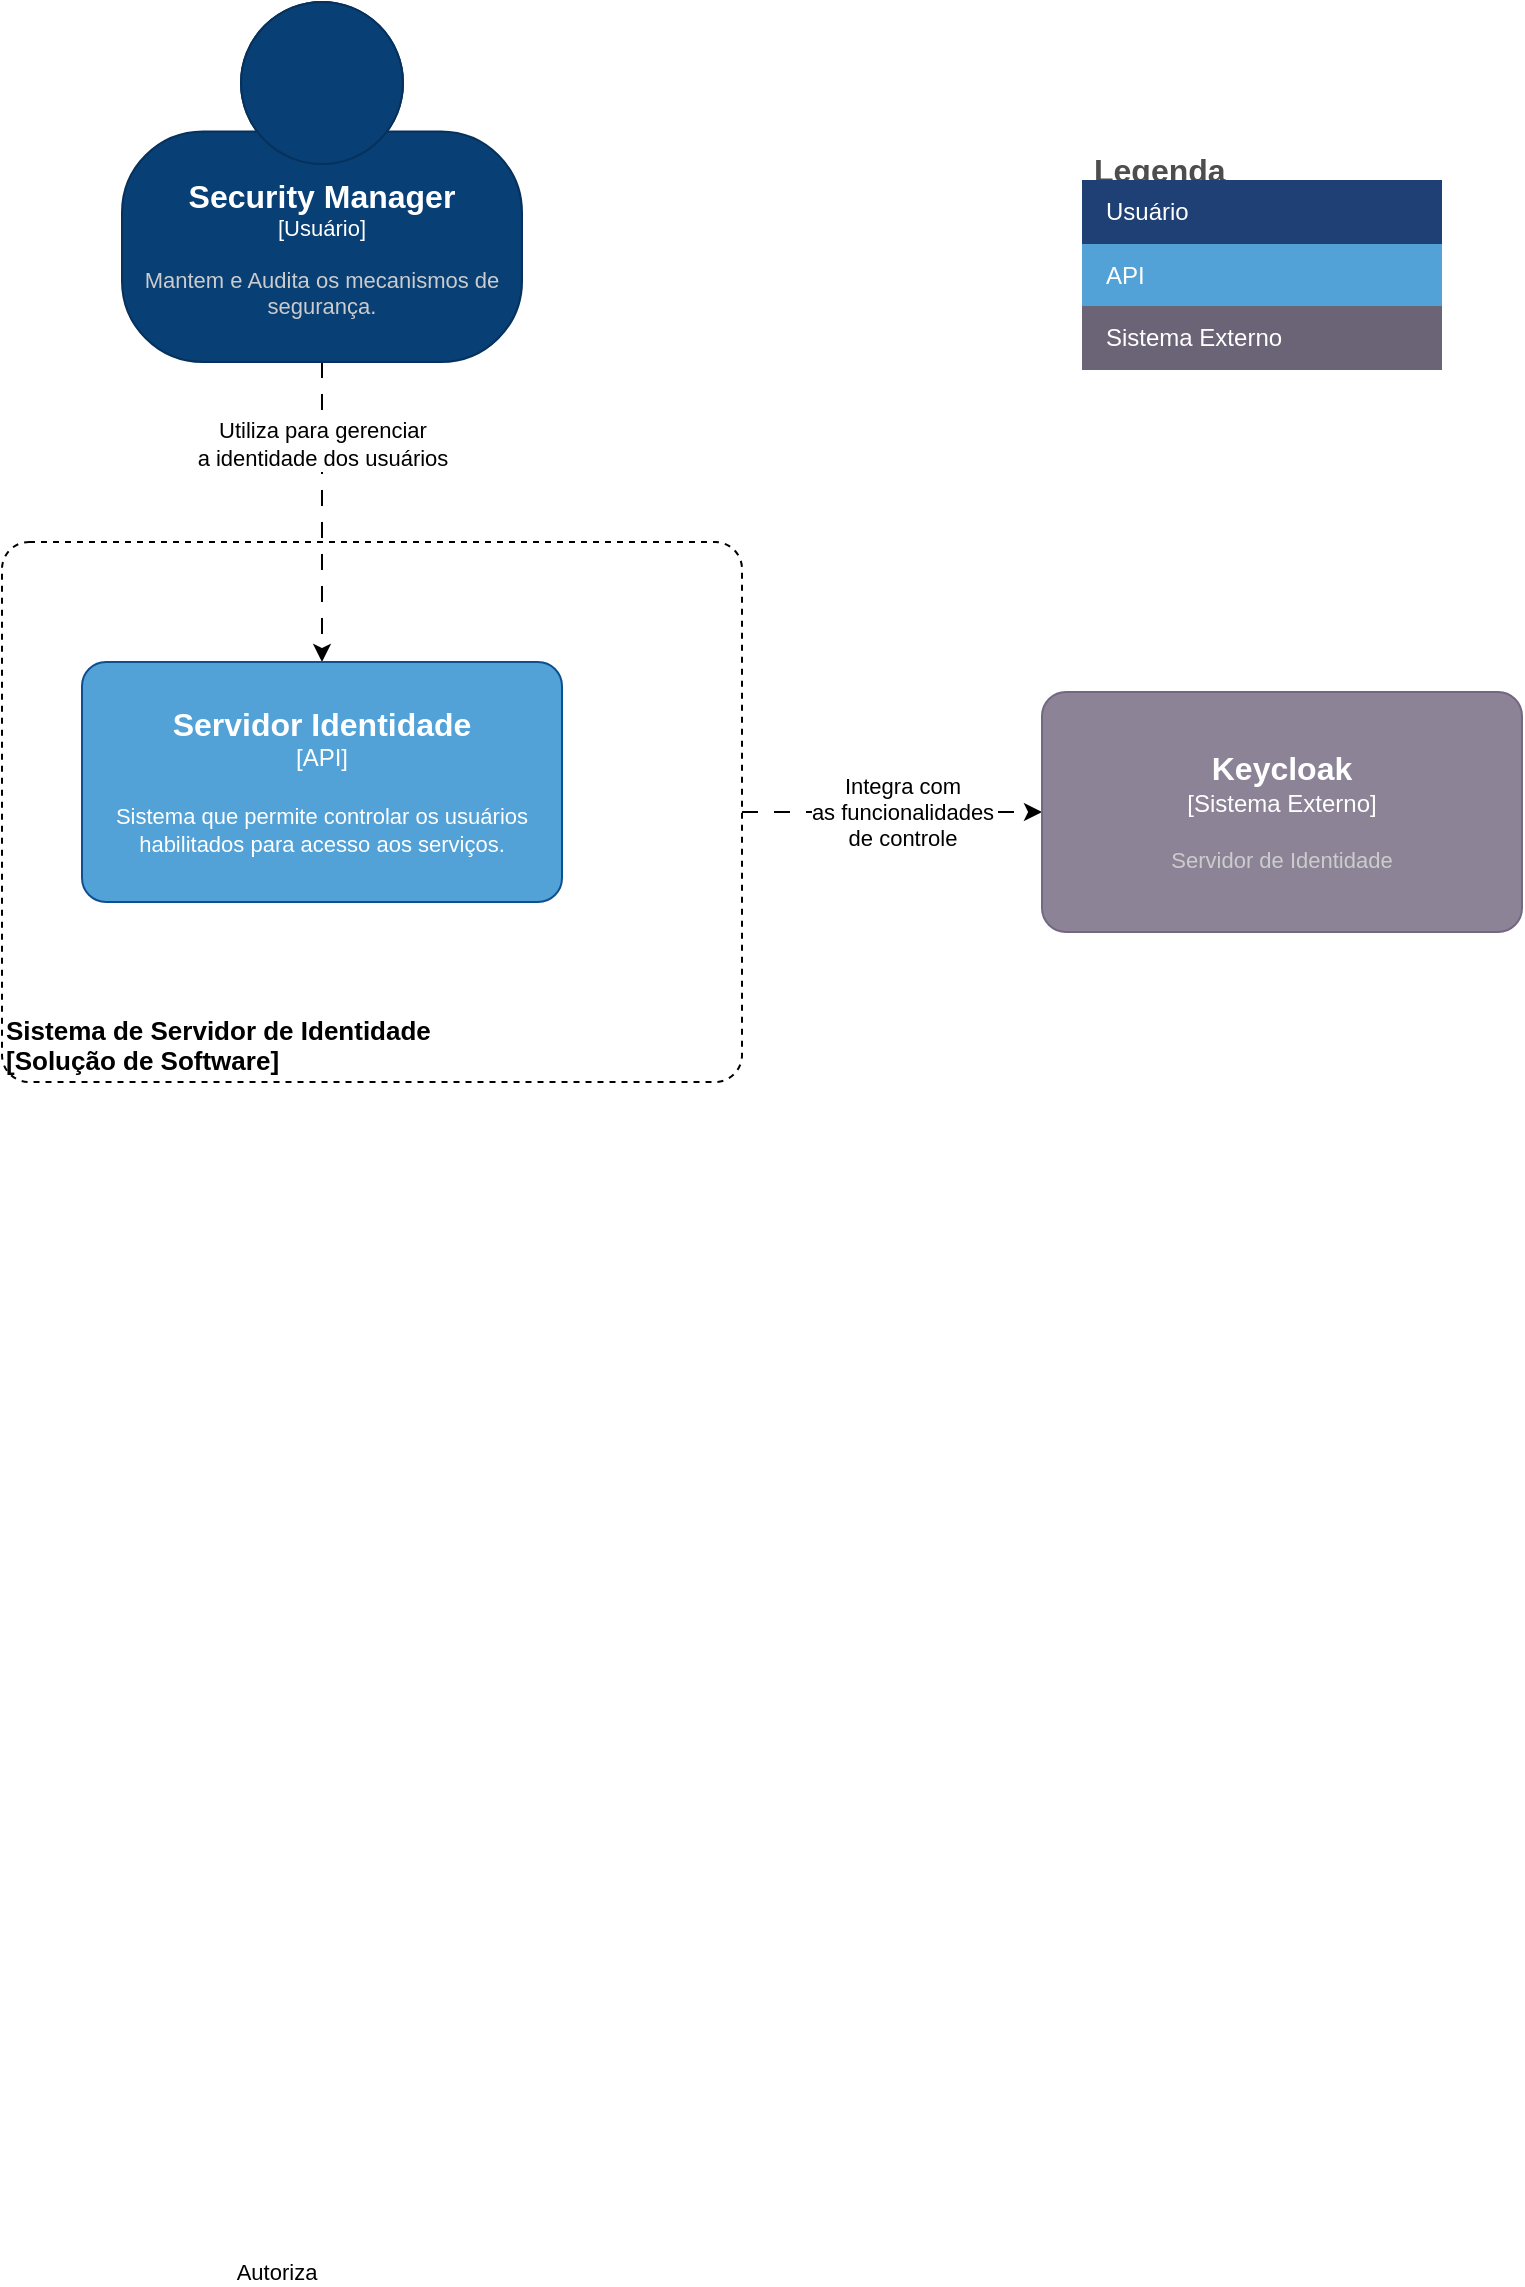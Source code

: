 <mxfile version="22.0.8" type="device" pages="5">
  <diagram id="Xw6H64tZccxRrx7_GbMZ" name="Contexto">
    <mxGraphModel dx="2390" dy="1280" grid="0" gridSize="10" guides="1" tooltips="1" connect="1" arrows="1" fold="1" page="1" pageScale="1" pageWidth="827" pageHeight="1169" math="0" shadow="0">
      <root>
        <mxCell id="0" />
        <mxCell id="1" parent="0" />
        <object placeholders="1" c4Name="Sistema de Servidor de Identidade" c4Type="ExecutionEnvironment" c4Application="Solução de Software" label="&lt;div style=&quot;text-align: left; font-size: 13px;&quot;&gt;%c4Name%&lt;/div&gt;&lt;div style=&quot;text-align: left; font-size: 13px;&quot;&gt;[%c4Application%]&lt;/div&gt;" id="aevcoQy2A1wj3x0GnJCE-1">
          <mxCell style="rounded=1;whiteSpace=wrap;html=1;labelBackgroundColor=none;fillColor=none;fontColor=#000000;align=left;arcSize=5;strokeColor=#000000;verticalAlign=bottom;metaEdit=1;metaData={&quot;c4Type&quot;:{&quot;editable&quot;:false}};points=[[0.25,0,0],[0.5,0,0],[0.75,0,0],[1,0.25,0],[1,0.5,0],[1,0.75,0],[0.75,1,0],[0.5,1,0],[0.25,1,0],[0,0.75,0],[0,0.5,0],[0,0.25,0]];dashed=1;fontStyle=1;fontSize=13;" parent="1" vertex="1">
            <mxGeometry x="30" y="300" width="370" height="270" as="geometry" />
          </mxCell>
        </object>
        <mxCell id="ptLPJHkVqojylTCbv5GX-2" style="edgeStyle=orthogonalEdgeStyle;rounded=0;orthogonalLoop=1;jettySize=auto;html=1;dashed=1;dashPattern=8 8;" parent="1" source="aevcoQy2A1wj3x0GnJCE-3" target="ptLPJHkVqojylTCbv5GX-1" edge="1">
          <mxGeometry relative="1" as="geometry" />
        </mxCell>
        <mxCell id="ptLPJHkVqojylTCbv5GX-3" value="Utiliza para gerenciar &lt;br&gt;a identidade dos usuários" style="edgeLabel;html=1;align=center;verticalAlign=middle;resizable=0;points=[];" parent="ptLPJHkVqojylTCbv5GX-2" vertex="1" connectable="0">
          <mxGeometry x="-0.325" relative="1" as="geometry">
            <mxPoint y="-10" as="offset" />
          </mxGeometry>
        </mxCell>
        <object placeholders="1" c4Name="Security Manager" c4Type="Usuário" c4Description="Mantem e Audita os mecanismos de segurança." label="&lt;font style=&quot;font-size: 16px&quot;&gt;&lt;b&gt;%c4Name%&lt;/b&gt;&lt;/font&gt;&lt;div&gt;[%c4Type%]&lt;/div&gt;&lt;br&gt;&lt;div&gt;&lt;font style=&quot;font-size: 11px&quot;&gt;&lt;font color=&quot;#cccccc&quot;&gt;%c4Description%&lt;/font&gt;&lt;/div&gt;" id="aevcoQy2A1wj3x0GnJCE-3">
          <mxCell style="html=1;fontSize=11;dashed=0;whiteSpace=wrap;fillColor=#083F75;strokeColor=#06315C;fontColor=#ffffff;shape=mxgraph.c4.person2;align=center;metaEdit=1;points=[[0.5,0,0],[1,0.5,0],[1,0.75,0],[0.75,1,0],[0.5,1,0],[0.25,1,0],[0,0.75,0],[0,0.5,0]];resizable=0;" parent="1" vertex="1">
            <mxGeometry x="90" y="30" width="200" height="180" as="geometry" />
          </mxCell>
        </object>
        <mxCell id="aevcoQy2A1wj3x0GnJCE-4" value="Autoriza" style="edgeStyle=orthogonalEdgeStyle;rounded=0;orthogonalLoop=1;jettySize=auto;html=1;entryX=0;entryY=0.5;entryDx=0;entryDy=0;entryPerimeter=0;dashed=1;dashPattern=8 8;exitX=1;exitY=0.5;exitDx=0;exitDy=0;exitPerimeter=0;" parent="1" source="aevcoQy2A1wj3x0GnJCE-1" target="aevcoQy2A1wj3x0GnJCE-8" edge="1">
          <mxGeometry x="-1" y="-766" relative="1" as="geometry">
            <mxPoint x="-233" y="-36" as="offset" />
            <mxPoint x="717" y="446" as="sourcePoint" />
          </mxGeometry>
        </mxCell>
        <mxCell id="ptLPJHkVqojylTCbv5GX-4" value="Integra com &lt;br&gt;as funcionalidades &lt;br&gt;de controle" style="edgeLabel;html=1;align=center;verticalAlign=middle;resizable=0;points=[];" parent="aevcoQy2A1wj3x0GnJCE-4" vertex="1" connectable="0">
          <mxGeometry x="-0.34" y="-3" relative="1" as="geometry">
            <mxPoint x="30" y="-3" as="offset" />
          </mxGeometry>
        </mxCell>
        <object placeholders="1" c4Name="Keycloak" c4Type="Sistema Externo" c4Description="Servidor de Identidade" label="&lt;font style=&quot;font-size: 16px&quot;&gt;&lt;b&gt;%c4Name%&lt;/b&gt;&lt;/font&gt;&lt;div&gt;[%c4Type%]&lt;/div&gt;&lt;br&gt;&lt;div&gt;&lt;font style=&quot;font-size: 11px&quot;&gt;&lt;font color=&quot;#cccccc&quot;&gt;%c4Description%&lt;/font&gt;&lt;/div&gt;" id="aevcoQy2A1wj3x0GnJCE-8">
          <mxCell style="rounded=1;whiteSpace=wrap;html=1;labelBackgroundColor=none;fillColor=#8C8496;fontColor=#ffffff;align=center;arcSize=10;strokeColor=#736782;metaEdit=1;resizable=0;points=[[0.25,0,0],[0.5,0,0],[0.75,0,0],[1,0.25,0],[1,0.5,0],[1,0.75,0],[0.75,1,0],[0.5,1,0],[0.25,1,0],[0,0.75,0],[0,0.5,0],[0,0.25,0]];" parent="1" vertex="1">
            <mxGeometry x="550" y="375" width="240" height="120" as="geometry" />
          </mxCell>
        </object>
        <object placeholders="1" c4Name="Servidor Identidade" c4Type="API" c4Description="Sistema que permite controlar os usuários habilitados para acesso aos serviços." label="&lt;font style=&quot;font-size: 16px&quot;&gt;&lt;b&gt;%c4Name%&lt;/b&gt;&lt;/font&gt;&lt;div&gt;[%c4Type%]&lt;/div&gt;&lt;br&gt;&lt;div&gt;&lt;font style=&quot;font-size: 11px&quot;&gt;&lt;font&gt;%c4Description%&lt;/font&gt;&lt;/font&gt;&lt;/div&gt;" id="ptLPJHkVqojylTCbv5GX-1">
          <mxCell style="rounded=1;whiteSpace=wrap;html=1;labelBackgroundColor=none;fillColor=#52A2D8;fontColor=#FFFFFF;align=center;arcSize=10;strokeColor=#0D5091;metaEdit=1;resizable=0;points=[[0.25,0,0],[0.5,0,0],[0.75,0,0],[1,0.25,0],[1,0.5,0],[1,0.75,0],[0.75,1,0],[0.5,1,0],[0.25,1,0],[0,0.75,0],[0,0.5,0],[0,0.25,0]];" parent="1" vertex="1">
            <mxGeometry x="70" y="360" width="240" height="120" as="geometry" />
          </mxCell>
        </object>
        <mxCell id="LUc7_m3Od1g2E6wc3dY0-1" value="Legenda" style="shape=table;startSize=19;container=1;collapsible=0;childLayout=tableLayout;fontSize=16;align=left;verticalAlign=top;fillColor=none;strokeColor=none;fontColor=#4D4D4D;fontStyle=1;spacingLeft=6;spacing=0;resizable=0;resizeLastRow=1;" parent="1" vertex="1">
          <mxGeometry x="570" y="100" width="180" height="114" as="geometry" />
        </mxCell>
        <mxCell id="LUc7_m3Od1g2E6wc3dY0-2" value="" style="shape=tableRow;horizontal=0;startSize=0;swimlaneHead=0;swimlaneBody=0;strokeColor=inherit;top=0;left=0;bottom=0;right=0;collapsible=0;dropTarget=0;fillColor=none;points=[[0,0.5],[1,0.5]];portConstraint=eastwest;fontSize=12;" parent="LUc7_m3Od1g2E6wc3dY0-1" vertex="1">
          <mxGeometry y="19" width="180" height="32" as="geometry" />
        </mxCell>
        <mxCell id="LUc7_m3Od1g2E6wc3dY0-3" value="Usuário" style="shape=partialRectangle;html=1;whiteSpace=wrap;connectable=0;strokeColor=inherit;overflow=hidden;fillColor=#1E4074;top=0;left=0;bottom=0;right=0;pointerEvents=1;fontSize=12;align=left;fontColor=#FFFFFF;gradientColor=none;spacingLeft=10;spacingRight=4;" parent="LUc7_m3Od1g2E6wc3dY0-2" vertex="1">
          <mxGeometry width="180" height="32" as="geometry">
            <mxRectangle width="180" height="32" as="alternateBounds" />
          </mxGeometry>
        </mxCell>
        <mxCell id="LUc7_m3Od1g2E6wc3dY0-4" value="" style="shape=tableRow;horizontal=0;startSize=0;swimlaneHead=0;swimlaneBody=0;strokeColor=inherit;top=0;left=0;bottom=0;right=0;collapsible=0;dropTarget=0;fillColor=none;points=[[0,0.5],[1,0.5]];portConstraint=eastwest;fontSize=12;" parent="LUc7_m3Od1g2E6wc3dY0-1" vertex="1">
          <mxGeometry y="51" width="180" height="31" as="geometry" />
        </mxCell>
        <mxCell id="LUc7_m3Od1g2E6wc3dY0-5" value="API" style="shape=partialRectangle;html=1;whiteSpace=wrap;connectable=0;strokeColor=inherit;overflow=hidden;fillColor=#52a2d8;top=0;left=0;bottom=0;right=0;pointerEvents=1;fontSize=12;align=left;fontColor=#FFFFFF;gradientColor=none;spacingLeft=10;spacingRight=4;" parent="LUc7_m3Od1g2E6wc3dY0-4" vertex="1">
          <mxGeometry width="180" height="31" as="geometry">
            <mxRectangle width="180" height="31" as="alternateBounds" />
          </mxGeometry>
        </mxCell>
        <mxCell id="LUc7_m3Od1g2E6wc3dY0-6" value="" style="shape=tableRow;horizontal=0;startSize=0;swimlaneHead=0;swimlaneBody=0;strokeColor=inherit;top=0;left=0;bottom=0;right=0;collapsible=0;dropTarget=0;fillColor=none;points=[[0,0.5],[1,0.5]];portConstraint=eastwest;fontSize=12;" parent="LUc7_m3Od1g2E6wc3dY0-1" vertex="1">
          <mxGeometry y="82" width="180" height="32" as="geometry" />
        </mxCell>
        <mxCell id="LUc7_m3Od1g2E6wc3dY0-7" value="Sistema Externo" style="shape=partialRectangle;html=1;whiteSpace=wrap;connectable=0;strokeColor=inherit;overflow=hidden;fillColor=#6b6477;top=0;left=0;bottom=0;right=0;pointerEvents=1;fontSize=12;align=left;fontColor=#FFFFFF;gradientColor=none;spacingLeft=10;spacingRight=4;" parent="LUc7_m3Od1g2E6wc3dY0-6" vertex="1">
          <mxGeometry width="180" height="32" as="geometry">
            <mxRectangle width="180" height="32" as="alternateBounds" />
          </mxGeometry>
        </mxCell>
      </root>
    </mxGraphModel>
  </diagram>
  <diagram name="Container" id="_NV-KgGNEmI1Rd9qFA_1">
    <mxGraphModel dx="2049" dy="1097" grid="0" gridSize="10" guides="1" tooltips="1" connect="1" arrows="1" fold="1" page="1" pageScale="1" pageWidth="1169" pageHeight="827" math="0" shadow="0">
      <root>
        <mxCell id="kHQXX2-oMwQ5p4H3qg-S-0" />
        <mxCell id="kHQXX2-oMwQ5p4H3qg-S-1" parent="kHQXX2-oMwQ5p4H3qg-S-0" />
        <object placeholders="1" c4Name="Sistema de Servidor de Identidade" c4Type="ExecutionEnvironment" c4Application="Solução de Software" label="&lt;div style=&quot;text-align: left; font-size: 13px;&quot;&gt;%c4Name%&lt;/div&gt;&lt;div style=&quot;text-align: left; font-size: 13px;&quot;&gt;[%c4Application%]&lt;/div&gt;" id="kHQXX2-oMwQ5p4H3qg-S-2">
          <mxCell style="rounded=1;whiteSpace=wrap;html=1;labelBackgroundColor=none;fillColor=none;fontColor=#000000;align=left;arcSize=5;strokeColor=#000000;verticalAlign=bottom;metaEdit=1;metaData={&quot;c4Type&quot;:{&quot;editable&quot;:false}};points=[[0.25,0,0],[0.5,0,0],[0.75,0,0],[1,0.25,0],[1,0.5,0],[1,0.75,0],[0.75,1,0],[0.5,1,0],[0.25,1,0],[0,0.75,0],[0,0.5,0],[0,0.25,0]];dashed=1;fontStyle=1;fontSize=13;" parent="kHQXX2-oMwQ5p4H3qg-S-1" vertex="1">
            <mxGeometry x="50" y="316" width="1188" height="719" as="geometry" />
          </mxCell>
        </object>
        <mxCell id="kHQXX2-oMwQ5p4H3qg-S-15" style="edgeStyle=orthogonalEdgeStyle;rounded=0;orthogonalLoop=1;jettySize=auto;html=1;dashed=1;dashPattern=8 8;" parent="kHQXX2-oMwQ5p4H3qg-S-1" source="kHQXX2-oMwQ5p4H3qg-S-16" target="kHQXX2-oMwQ5p4H3qg-S-23" edge="1">
          <mxGeometry relative="1" as="geometry">
            <Array as="points">
              <mxPoint x="665" y="262" />
              <mxPoint x="665" y="262" />
            </Array>
          </mxGeometry>
        </mxCell>
        <mxCell id="yoHHFMt13hoKBKHVI31p-1" value="Utiliza as funcionalidades&lt;br&gt;do sistema para gerenciar as&lt;br&gt;identidades e auditar." style="edgeLabel;html=1;align=center;verticalAlign=middle;resizable=0;points=[];" parent="kHQXX2-oMwQ5p4H3qg-S-15" vertex="1" connectable="0">
          <mxGeometry x="-0.541" y="-2" relative="1" as="geometry">
            <mxPoint x="3" y="28" as="offset" />
          </mxGeometry>
        </mxCell>
        <object placeholders="1" c4Name="Security Manager" c4Type="Usuário" c4Description="Mantem e Audita os mecanismos de segurança." label="&lt;font style=&quot;font-size: 16px&quot;&gt;&lt;b&gt;%c4Name%&lt;/b&gt;&lt;/font&gt;&lt;div&gt;[%c4Type%]&lt;/div&gt;&lt;br&gt;&lt;div&gt;&lt;font style=&quot;font-size: 11px&quot;&gt;&lt;font color=&quot;#cccccc&quot;&gt;%c4Description%&lt;/font&gt;&lt;/div&gt;" id="kHQXX2-oMwQ5p4H3qg-S-16">
          <mxCell style="html=1;fontSize=11;dashed=0;whiteSpace=wrap;fillColor=#083F75;strokeColor=#06315C;fontColor=#ffffff;shape=mxgraph.c4.person2;align=center;metaEdit=1;points=[[0.5,0,0],[1,0.5,0],[1,0.75,0],[0.75,1,0],[0.5,1,0],[0.25,1,0],[0,0.75,0],[0,0.5,0]];resizable=0;" parent="kHQXX2-oMwQ5p4H3qg-S-1" vertex="1">
            <mxGeometry x="573" y="53" width="200" height="180" as="geometry" />
          </mxCell>
        </object>
        <mxCell id="kHQXX2-oMwQ5p4H3qg-S-17" value="" style="rounded=0;orthogonalLoop=1;jettySize=auto;html=1;entryX=0;entryY=0.5;entryDx=0;entryDy=0;entryPerimeter=0;dashed=1;dashPattern=8 8;" parent="kHQXX2-oMwQ5p4H3qg-S-1" source="kHQXX2-oMwQ5p4H3qg-S-20" target="kHQXX2-oMwQ5p4H3qg-S-21" edge="1">
          <mxGeometry x="-1" y="-766" relative="1" as="geometry">
            <mxPoint x="-233" y="-36" as="offset" />
          </mxGeometry>
        </mxCell>
        <mxCell id="kHQXX2-oMwQ5p4H3qg-S-18" value="Integrar via sdk" style="edgeLabel;html=1;align=center;verticalAlign=middle;resizable=0;points=[];" parent="kHQXX2-oMwQ5p4H3qg-S-17" vertex="1" connectable="0">
          <mxGeometry x="0.307" y="-2" relative="1" as="geometry">
            <mxPoint x="-27" y="-12" as="offset" />
          </mxGeometry>
        </mxCell>
        <object placeholders="1" c4Name="Gerenciador Servidor Identidade" c4Type="API" c4Description="Gerenciador do Servidor de Identidade integrado ao Keycloak." label="&lt;font style=&quot;font-size: 16px&quot;&gt;&lt;b&gt;%c4Name%&lt;/b&gt;&lt;/font&gt;&lt;div&gt;[%c4Type%]&lt;/div&gt;&lt;br&gt;&lt;div&gt;&lt;font style=&quot;font-size: 11px&quot;&gt;&lt;font&gt;%c4Description%&lt;/font&gt;&lt;/font&gt;&lt;/div&gt;" id="kHQXX2-oMwQ5p4H3qg-S-20">
          <mxCell style="rounded=1;whiteSpace=wrap;html=1;labelBackgroundColor=none;fillColor=#52A2D8;fontColor=#FFFFFF;align=center;arcSize=10;strokeColor=#0D5091;metaEdit=1;resizable=0;points=[[0.25,0,0],[0.5,0,0],[0.75,0,0],[1,0.25,0],[1,0.5,0],[1,0.75,0],[0.75,1,0],[0.5,1,0],[0.25,1,0],[0,0.75,0],[0,0.5,0],[0,0.25,0]];" parent="kHQXX2-oMwQ5p4H3qg-S-1" vertex="1">
            <mxGeometry x="973" y="358" width="240" height="120" as="geometry" />
          </mxCell>
        </object>
        <object placeholders="1" c4Name="Keycloak" c4Type="Sistema Externo" c4Description="Servidor de Identidade" label="&lt;font style=&quot;font-size: 16px&quot;&gt;&lt;b&gt;%c4Name%&lt;/b&gt;&lt;/font&gt;&lt;div&gt;[%c4Type%]&lt;/div&gt;&lt;br&gt;&lt;div&gt;&lt;font style=&quot;font-size: 11px&quot;&gt;&lt;font color=&quot;#cccccc&quot;&gt;%c4Description%&lt;/font&gt;&lt;/div&gt;" id="kHQXX2-oMwQ5p4H3qg-S-21">
          <mxCell style="rounded=1;whiteSpace=wrap;html=1;labelBackgroundColor=none;fillColor=#8C8496;fontColor=#ffffff;align=center;arcSize=10;strokeColor=#736782;metaEdit=1;resizable=0;points=[[0.25,0,0],[0.5,0,0],[0.75,0,0],[1,0.25,0],[1,0.5,0],[1,0.75,0],[0.75,1,0],[0.5,1,0],[0.25,1,0],[0,0.75,0],[0,0.5,0],[0,0.25,0]];" parent="kHQXX2-oMwQ5p4H3qg-S-1" vertex="1">
            <mxGeometry x="1398" y="358" width="240" height="120" as="geometry" />
          </mxCell>
        </object>
        <object placeholders="1" c4Type="Banco de Dados" c4Container="Container" c4Technology="PostgreSQL" c4Description="Servidor de Banco de Dados" label="&lt;font style=&quot;font-size: 16px&quot;&gt;&lt;b&gt;%c4Type%&lt;/b&gt;&lt;/font&gt;&lt;div&gt;[%c4Container%:&amp;nbsp;%c4Technology%]&lt;/div&gt;&lt;br&gt;&lt;div&gt;&lt;font style=&quot;font-size: 11px&quot;&gt;&lt;font color=&quot;#E6E6E6&quot;&gt;%c4Description%&lt;/font&gt;&lt;/div&gt;" id="kHQXX2-oMwQ5p4H3qg-S-22">
          <mxCell style="shape=cylinder3;size=15;whiteSpace=wrap;html=1;boundedLbl=1;rounded=0;labelBackgroundColor=none;fillColor=#67AB9F;fontSize=12;align=center;strokeColor=#E6E6E6;metaEdit=1;points=[[0.5,0,0],[1,0.25,0],[1,0.5,0],[1,0.75,0],[0.5,1,0],[0,0.75,0],[0,0.5,0],[0,0.25,0]];resizable=0;" parent="kHQXX2-oMwQ5p4H3qg-S-1" vertex="1">
            <mxGeometry x="927" y="866" width="240" height="120" as="geometry" />
          </mxCell>
        </object>
        <mxCell id="QnqqwBBe2G2l0NLA1WeS-4" style="edgeStyle=orthogonalEdgeStyle;rounded=0;orthogonalLoop=1;jettySize=auto;html=1;dashed=1;dashPattern=8 8;" parent="kHQXX2-oMwQ5p4H3qg-S-1" source="kHQXX2-oMwQ5p4H3qg-S-23" target="kHQXX2-oMwQ5p4H3qg-S-20" edge="1">
          <mxGeometry relative="1" as="geometry" />
        </mxCell>
        <mxCell id="QnqqwBBe2G2l0NLA1WeS-5" value="Gerenciar usuários:&lt;br&gt;POST \users&lt;br&gt;(https)" style="edgeLabel;html=1;align=center;verticalAlign=middle;resizable=0;points=[];labelBackgroundColor=none;" parent="QnqqwBBe2G2l0NLA1WeS-4" vertex="1" connectable="0">
          <mxGeometry x="0.181" y="-1" relative="1" as="geometry">
            <mxPoint x="-11" y="-5" as="offset" />
          </mxGeometry>
        </mxCell>
        <mxCell id="Nk2902pyZFaR9Ht3BzaX-1" style="edgeStyle=orthogonalEdgeStyle;rounded=0;orthogonalLoop=1;jettySize=auto;html=1;dashed=1;dashPattern=8 8;" parent="kHQXX2-oMwQ5p4H3qg-S-1" source="kHQXX2-oMwQ5p4H3qg-S-23" target="Nk2902pyZFaR9Ht3BzaX-0" edge="1">
          <mxGeometry relative="1" as="geometry" />
        </mxCell>
        <mxCell id="Nk2902pyZFaR9Ht3BzaX-2" value="Emitir relatórios:&amp;nbsp;&lt;br&gt;GET \reports\users,&lt;br&gt;\reports\logs&lt;br&gt;(https)" style="edgeLabel;html=1;align=center;verticalAlign=middle;resizable=0;points=[];labelBackgroundColor=none;" parent="Nk2902pyZFaR9Ht3BzaX-1" vertex="1" connectable="0">
          <mxGeometry x="-0.171" y="3" relative="1" as="geometry">
            <mxPoint x="-3" y="6" as="offset" />
          </mxGeometry>
        </mxCell>
        <object placeholders="1" c4Name="Aplicativo WEB" c4Type="App WEB" c4Description="Aplicação Frontend que acessa as APIs de gestão do Sistema" label="&lt;font style=&quot;font-size: 16px&quot;&gt;&lt;b&gt;%c4Name%&lt;/b&gt;&lt;/font&gt;&lt;div&gt;[%c4Type%]&lt;/div&gt;&lt;br&gt;&lt;div&gt;&lt;font style=&quot;font-size: 11px&quot;&gt;&lt;font color=&quot;#cccccc&quot;&gt;%c4Description%&lt;/font&gt;&lt;/div&gt;" id="kHQXX2-oMwQ5p4H3qg-S-23">
          <mxCell style="rounded=1;whiteSpace=wrap;html=1;labelBackgroundColor=none;fillColor=#0066CC;fontColor=#ffffff;align=center;arcSize=10;strokeColor=#0D5091;metaEdit=1;resizable=0;points=[[0.25,0,0],[0.5,0,0],[0.75,0,0],[1,0.25,0],[1,0.5,0],[1,0.75,0],[0.75,1,0],[0.5,1,0],[0.25,1,0],[0,0.75,0],[0,0.5,0],[0,0.25,0]];" parent="kHQXX2-oMwQ5p4H3qg-S-1" vertex="1">
            <mxGeometry x="536" y="358" width="240" height="120" as="geometry" />
          </mxCell>
        </object>
        <mxCell id="kHQXX2-oMwQ5p4H3qg-S-3" value="Legenda" style="shape=table;startSize=19;container=1;collapsible=0;childLayout=tableLayout;fontSize=16;align=left;verticalAlign=top;fillColor=none;strokeColor=none;fontColor=#4D4D4D;fontStyle=1;spacingLeft=6;spacing=0;resizable=0;resizeLastRow=1;" parent="kHQXX2-oMwQ5p4H3qg-S-1" vertex="1">
          <mxGeometry x="1275" y="7" width="180" height="210" as="geometry" />
        </mxCell>
        <mxCell id="kHQXX2-oMwQ5p4H3qg-S-4" value="" style="shape=tableRow;horizontal=0;startSize=0;swimlaneHead=0;swimlaneBody=0;strokeColor=inherit;top=0;left=0;bottom=0;right=0;collapsible=0;dropTarget=0;fillColor=none;points=[[0,0.5],[1,0.5]];portConstraint=eastwest;fontSize=12;" parent="kHQXX2-oMwQ5p4H3qg-S-3" vertex="1">
          <mxGeometry y="19" width="180" height="32" as="geometry" />
        </mxCell>
        <mxCell id="kHQXX2-oMwQ5p4H3qg-S-5" value="Usuário" style="shape=partialRectangle;html=1;whiteSpace=wrap;connectable=0;strokeColor=inherit;overflow=hidden;fillColor=#1E4074;top=0;left=0;bottom=0;right=0;pointerEvents=1;fontSize=12;align=left;fontColor=#FFFFFF;gradientColor=none;spacingLeft=10;spacingRight=4;" parent="kHQXX2-oMwQ5p4H3qg-S-4" vertex="1">
          <mxGeometry width="180" height="32" as="geometry">
            <mxRectangle width="180" height="32" as="alternateBounds" />
          </mxGeometry>
        </mxCell>
        <mxCell id="kHQXX2-oMwQ5p4H3qg-S-6" value="" style="shape=tableRow;horizontal=0;startSize=0;swimlaneHead=0;swimlaneBody=0;strokeColor=inherit;top=0;left=0;bottom=0;right=0;collapsible=0;dropTarget=0;fillColor=none;points=[[0,0.5],[1,0.5]];portConstraint=eastwest;fontSize=12;" parent="kHQXX2-oMwQ5p4H3qg-S-3" vertex="1">
          <mxGeometry y="51" width="180" height="32" as="geometry" />
        </mxCell>
        <mxCell id="kHQXX2-oMwQ5p4H3qg-S-7" value="Aplicação WEB" style="shape=partialRectangle;html=1;whiteSpace=wrap;connectable=0;strokeColor=inherit;overflow=hidden;fillColor=#0066CC;top=0;left=0;bottom=0;right=0;pointerEvents=1;fontSize=12;align=left;fontColor=#FFFFFF;gradientColor=none;spacingLeft=10;spacingRight=4;" parent="kHQXX2-oMwQ5p4H3qg-S-6" vertex="1">
          <mxGeometry width="180" height="32" as="geometry">
            <mxRectangle width="180" height="32" as="alternateBounds" />
          </mxGeometry>
        </mxCell>
        <mxCell id="kHQXX2-oMwQ5p4H3qg-S-8" value="" style="shape=tableRow;horizontal=0;startSize=0;swimlaneHead=0;swimlaneBody=0;strokeColor=inherit;top=0;left=0;bottom=0;right=0;collapsible=0;dropTarget=0;fillColor=none;points=[[0,0.5],[1,0.5]];portConstraint=eastwest;fontSize=12;" parent="kHQXX2-oMwQ5p4H3qg-S-3" vertex="1">
          <mxGeometry y="83" width="180" height="31" as="geometry" />
        </mxCell>
        <mxCell id="kHQXX2-oMwQ5p4H3qg-S-9" value="API" style="shape=partialRectangle;html=1;whiteSpace=wrap;connectable=0;strokeColor=inherit;overflow=hidden;fillColor=#52a2d8;top=0;left=0;bottom=0;right=0;pointerEvents=1;fontSize=12;align=left;fontColor=#FFFFFF;gradientColor=none;spacingLeft=10;spacingRight=4;" parent="kHQXX2-oMwQ5p4H3qg-S-8" vertex="1">
          <mxGeometry width="180" height="31" as="geometry">
            <mxRectangle width="180" height="31" as="alternateBounds" />
          </mxGeometry>
        </mxCell>
        <mxCell id="kHQXX2-oMwQ5p4H3qg-S-10" value="" style="shape=tableRow;horizontal=0;startSize=0;swimlaneHead=0;swimlaneBody=0;strokeColor=inherit;top=0;left=0;bottom=0;right=0;collapsible=0;dropTarget=0;fillColor=none;points=[[0,0.5],[1,0.5]];portConstraint=eastwest;fontSize=12;" parent="kHQXX2-oMwQ5p4H3qg-S-3" vertex="1">
          <mxGeometry y="114" width="180" height="32" as="geometry" />
        </mxCell>
        <mxCell id="kHQXX2-oMwQ5p4H3qg-S-11" value="Sistema Externo" style="shape=partialRectangle;html=1;whiteSpace=wrap;connectable=0;strokeColor=inherit;overflow=hidden;fillColor=#6b6477;top=0;left=0;bottom=0;right=0;pointerEvents=1;fontSize=12;align=left;fontColor=#FFFFFF;gradientColor=none;spacingLeft=10;spacingRight=4;" parent="kHQXX2-oMwQ5p4H3qg-S-10" vertex="1">
          <mxGeometry width="180" height="32" as="geometry">
            <mxRectangle width="180" height="32" as="alternateBounds" />
          </mxGeometry>
        </mxCell>
        <mxCell id="AV6pY4rSwfha-Kmop0BI-5" value="" style="shape=tableRow;horizontal=0;startSize=0;swimlaneHead=0;swimlaneBody=0;strokeColor=inherit;top=0;left=0;bottom=0;right=0;collapsible=0;dropTarget=0;fillColor=none;points=[[0,0.5],[1,0.5]];portConstraint=eastwest;fontSize=12;" parent="kHQXX2-oMwQ5p4H3qg-S-3" vertex="1">
          <mxGeometry y="146" width="180" height="32" as="geometry" />
        </mxCell>
        <mxCell id="AV6pY4rSwfha-Kmop0BI-6" value="Sistema Legado" style="shape=partialRectangle;html=1;whiteSpace=wrap;connectable=0;strokeColor=inherit;overflow=hidden;fillColor=#4D4D4D;top=0;left=0;bottom=0;right=0;pointerEvents=1;fontSize=12;align=left;fontColor=#FFFFFF;gradientColor=none;spacingLeft=10;spacingRight=4;" parent="AV6pY4rSwfha-Kmop0BI-5" vertex="1">
          <mxGeometry width="180" height="32" as="geometry">
            <mxRectangle width="180" height="32" as="alternateBounds" />
          </mxGeometry>
        </mxCell>
        <mxCell id="kHQXX2-oMwQ5p4H3qg-S-12" value="" style="shape=tableRow;horizontal=0;startSize=0;swimlaneHead=0;swimlaneBody=0;strokeColor=inherit;top=0;left=0;bottom=0;right=0;collapsible=0;dropTarget=0;fillColor=none;points=[[0,0.5],[1,0.5]];portConstraint=eastwest;fontSize=12;" parent="kHQXX2-oMwQ5p4H3qg-S-3" vertex="1">
          <mxGeometry y="178" width="180" height="32" as="geometry" />
        </mxCell>
        <mxCell id="kHQXX2-oMwQ5p4H3qg-S-13" value="Banco de Dados" style="shape=partialRectangle;html=1;whiteSpace=wrap;connectable=0;strokeColor=inherit;overflow=hidden;fillColor=#67AB9F;top=0;left=0;bottom=0;right=0;pointerEvents=1;fontSize=12;align=left;fontColor=#FFFFFF;gradientColor=none;spacingLeft=10;spacingRight=4;" parent="kHQXX2-oMwQ5p4H3qg-S-12" vertex="1">
          <mxGeometry width="180" height="32" as="geometry">
            <mxRectangle width="180" height="32" as="alternateBounds" />
          </mxGeometry>
        </mxCell>
        <object placeholders="1" c4Name="Controlador Servidor Identidade" c4Type="API" c4Description="Controlador do Servidor de Identidade responsavel pela geração de Tokens de Autenticação" label="&lt;font style=&quot;font-size: 16px&quot;&gt;&lt;b&gt;%c4Name%&lt;/b&gt;&lt;/font&gt;&lt;div&gt;[%c4Type%]&lt;/div&gt;&lt;br&gt;&lt;div&gt;&lt;font style=&quot;font-size: 11px&quot;&gt;&lt;font&gt;%c4Description%&lt;/font&gt;&lt;/font&gt;&lt;/div&gt;" id="AV6pY4rSwfha-Kmop0BI-1">
          <mxCell style="rounded=1;whiteSpace=wrap;html=1;labelBackgroundColor=none;fillColor=#52A2D8;fontColor=#FFFFFF;align=center;arcSize=10;strokeColor=#0D5091;metaEdit=1;resizable=0;points=[[0.25,0,0],[0.5,0,0],[0.75,0,0],[1,0.25,0],[1,0.5,0],[1,0.75,0],[0.75,1,0],[0.5,1,0],[0.25,1,0],[0,0.75,0],[0,0.5,0],[0,0.25,0]];" parent="kHQXX2-oMwQ5p4H3qg-S-1" vertex="1">
            <mxGeometry x="154" y="543" width="240" height="120" as="geometry" />
          </mxCell>
        </object>
        <mxCell id="AV6pY4rSwfha-Kmop0BI-2" style="edgeStyle=orthogonalEdgeStyle;rounded=0;orthogonalLoop=1;jettySize=auto;html=1;entryX=0;entryY=0.5;entryDx=0;entryDy=0;entryPerimeter=0;dashed=1;dashPattern=8 8;" parent="kHQXX2-oMwQ5p4H3qg-S-1" source="AV6pY4rSwfha-Kmop0BI-1" target="kHQXX2-oMwQ5p4H3qg-S-22" edge="1">
          <mxGeometry relative="1" as="geometry">
            <Array as="points">
              <mxPoint x="274" y="781" />
              <mxPoint x="566" y="781" />
              <mxPoint x="566" y="926" />
            </Array>
          </mxGeometry>
        </mxCell>
        <object placeholders="1" c4Name="Sistema Legado" c4Type="API" c4Description="Sistema Legado que necessita de Autenticacao" label="&lt;font style=&quot;font-size: 16px&quot;&gt;&lt;b&gt;%c4Name%&lt;/b&gt;&lt;/font&gt;&lt;div&gt;[%c4Type%]&lt;/div&gt;&lt;br&gt;&lt;div&gt;&lt;font style=&quot;font-size: 11px&quot;&gt;&lt;font color=&quot;#cccccc&quot;&gt;%c4Description%&lt;/font&gt;&lt;/div&gt;" id="AV6pY4rSwfha-Kmop0BI-4">
          <mxCell style="rounded=1;whiteSpace=wrap;html=1;labelBackgroundColor=none;fillColor=#4D4D4D;fontColor=#ffffff;align=center;arcSize=10;strokeColor=#736782;metaEdit=1;resizable=0;points=[[0.25,0,0],[0.5,0,0],[0.75,0,0],[1,0.25,0],[1,0.5,0],[1,0.75,0],[0.75,1,0],[0.5,1,0],[0.25,1,0],[0,0.75,0],[0,0.5,0],[0,0.25,0]];" parent="kHQXX2-oMwQ5p4H3qg-S-1" vertex="1">
            <mxGeometry x="171" y="105" width="240" height="120" as="geometry" />
          </mxCell>
        </object>
        <mxCell id="AV6pY4rSwfha-Kmop0BI-7" style="edgeStyle=orthogonalEdgeStyle;rounded=0;orthogonalLoop=1;jettySize=auto;html=1;dashed=1;dashPattern=8 8;" parent="kHQXX2-oMwQ5p4H3qg-S-1" source="AV6pY4rSwfha-Kmop0BI-4" edge="1">
          <mxGeometry relative="1" as="geometry">
            <mxPoint x="294" y="543" as="targetPoint" />
            <Array as="points">
              <mxPoint x="294" y="543" />
            </Array>
          </mxGeometry>
        </mxCell>
        <mxCell id="yoHHFMt13hoKBKHVI31p-0" value="Obter token:&amp;nbsp;&amp;nbsp;&lt;br&gt;GET \authtoken&lt;br&gt;(https)" style="edgeLabel;html=1;align=center;verticalAlign=middle;resizable=0;points=[];labelBackgroundColor=none;" parent="AV6pY4rSwfha-Kmop0BI-7" vertex="1" connectable="0">
          <mxGeometry x="0.053" y="-2" relative="1" as="geometry">
            <mxPoint x="2" y="30" as="offset" />
          </mxGeometry>
        </mxCell>
        <object placeholders="1" c4Name="Auditor Servidor Identidade" c4Type="API" c4Description="Auditor do Servidor de Identidade responsavel pela analise dos logs" label="&lt;font style=&quot;font-size: 16px&quot;&gt;&lt;b&gt;%c4Name%&lt;/b&gt;&lt;/font&gt;&lt;div&gt;[%c4Type%]&lt;/div&gt;&lt;br&gt;&lt;div&gt;&lt;font style=&quot;font-size: 11px&quot;&gt;&lt;font&gt;%c4Description%&lt;/font&gt;&lt;/font&gt;&lt;/div&gt;" id="Nk2902pyZFaR9Ht3BzaX-0">
          <mxCell style="rounded=1;whiteSpace=wrap;html=1;labelBackgroundColor=none;fillColor=#52A2D8;fontColor=#FFFFFF;align=center;arcSize=10;strokeColor=#0D5091;metaEdit=1;resizable=0;points=[[0.25,0,0],[0.5,0,0],[0.75,0,0],[1,0.25,0],[1,0.5,0],[1,0.75,0],[0.75,1,0],[0.5,1,0],[0.25,1,0],[0,0.75,0],[0,0.5,0],[0,0.25,0]];" parent="kHQXX2-oMwQ5p4H3qg-S-1" vertex="1">
            <mxGeometry x="539" y="611" width="240" height="120" as="geometry" />
          </mxCell>
        </object>
        <mxCell id="Nk2902pyZFaR9Ht3BzaX-3" style="edgeStyle=orthogonalEdgeStyle;rounded=0;orthogonalLoop=1;jettySize=auto;html=1;dashed=1;dashPattern=8 8;entryX=0.314;entryY=0.005;entryDx=0;entryDy=0;entryPerimeter=0;" parent="kHQXX2-oMwQ5p4H3qg-S-1" source="Nk2902pyZFaR9Ht3BzaX-0" target="kHQXX2-oMwQ5p4H3qg-S-22" edge="1">
          <mxGeometry relative="1" as="geometry">
            <mxPoint x="979" y="1010" as="targetPoint" />
          </mxGeometry>
        </mxCell>
        <mxCell id="yoHHFMt13hoKBKHVI31p-3" value="Consultar log:&lt;br&gt;Select * from IdentityServer Log&lt;br&gt;" style="edgeLabel;html=1;align=center;verticalAlign=middle;resizable=0;points=[];" parent="Nk2902pyZFaR9Ht3BzaX-3" vertex="1" connectable="0">
          <mxGeometry x="-0.518" relative="1" as="geometry">
            <mxPoint x="8" y="21" as="offset" />
          </mxGeometry>
        </mxCell>
        <mxCell id="Nk2902pyZFaR9Ht3BzaX-5" style="rounded=0;orthogonalLoop=1;jettySize=auto;html=1;dashed=1;dashPattern=8 8;entryX=0.675;entryY=0.014;entryDx=0;entryDy=0;entryPerimeter=0;" parent="kHQXX2-oMwQ5p4H3qg-S-1" target="kHQXX2-oMwQ5p4H3qg-S-22" edge="1">
          <mxGeometry relative="1" as="geometry">
            <mxPoint x="1086" y="480" as="sourcePoint" />
            <mxPoint x="1097" y="1036" as="targetPoint" />
          </mxGeometry>
        </mxCell>
        <mxCell id="Nk2902pyZFaR9Ht3BzaX-6" value="Gravar log:&amp;nbsp;&lt;br&gt;insert into SystemLog&lt;br&gt;Gravar usuários:&lt;br&gt;insert into IdentityUsers" style="edgeLabel;html=1;align=center;verticalAlign=middle;resizable=0;points=[];labelBackgroundColor=none;" parent="Nk2902pyZFaR9Ht3BzaX-5" vertex="1" connectable="0">
          <mxGeometry x="-0.583" y="2" relative="1" as="geometry">
            <mxPoint x="4" y="50" as="offset" />
          </mxGeometry>
        </mxCell>
        <mxCell id="yoHHFMt13hoKBKHVI31p-4" value="Gravar log:&amp;nbsp;&lt;br&gt;insert into SystemLog" style="edgeLabel;html=1;align=center;verticalAlign=middle;resizable=0;points=[];labelBackgroundColor=none;" parent="kHQXX2-oMwQ5p4H3qg-S-1" vertex="1" connectable="0">
          <mxGeometry x="727.0" y="651.001" as="geometry">
            <mxPoint x="-298" y="132" as="offset" />
          </mxGeometry>
        </mxCell>
      </root>
    </mxGraphModel>
  </diagram>
  <diagram id="E28Nx7XlWnM1r1eDEy0K" name="Container - Gerenciador">
    <mxGraphModel dx="1366" dy="731" grid="0" gridSize="10" guides="1" tooltips="1" connect="1" arrows="1" fold="1" page="1" pageScale="1" pageWidth="1169" pageHeight="827" math="0" shadow="0">
      <root>
        <mxCell id="1dNAwvJjR2Vt91CnmCib-0" />
        <mxCell id="1dNAwvJjR2Vt91CnmCib-1" parent="1dNAwvJjR2Vt91CnmCib-0" />
        <object placeholders="1" c4Name="Sistema de Servidor de Identidade" c4Type="ExecutionEnvironment" c4Application="Solução de Software" label="&lt;div style=&quot;text-align: left; font-size: 13px;&quot;&gt;%c4Name%&lt;/div&gt;&lt;div style=&quot;text-align: left; font-size: 13px;&quot;&gt;[%c4Application%]&lt;/div&gt;" id="FmzCtH3McJ6rauoGFrDZ-2">
          <mxCell style="rounded=1;whiteSpace=wrap;html=1;labelBackgroundColor=none;fillColor=none;fontColor=#000000;align=left;arcSize=5;strokeColor=#000000;verticalAlign=bottom;metaEdit=1;metaData={&quot;c4Type&quot;:{&quot;editable&quot;:false}};points=[[0.25,0,0],[0.5,0,0],[0.75,0,0],[1,0.25,0],[1,0.5,0],[1,0.75,0],[0.75,1,0],[0.5,1,0],[0.25,1,0],[0,0.75,0],[0,0.5,0],[0,0.25,0]];dashed=1;fontStyle=1;fontSize=13;" parent="1dNAwvJjR2Vt91CnmCib-1" vertex="1">
            <mxGeometry x="30" y="268" width="759" height="316" as="geometry" />
          </mxCell>
        </object>
        <mxCell id="F--JvnuP-JdAPcl4DWBi-0" value="Legenda" style="shape=table;startSize=19;container=1;collapsible=0;childLayout=tableLayout;fontSize=16;align=left;verticalAlign=top;fillColor=none;strokeColor=none;fontColor=#4D4D4D;fontStyle=1;spacingLeft=6;spacing=0;resizable=0;resizeLastRow=1;" parent="1dNAwvJjR2Vt91CnmCib-1" vertex="1">
          <mxGeometry x="881" y="84" width="180" height="178" as="geometry" />
        </mxCell>
        <mxCell id="F--JvnuP-JdAPcl4DWBi-1" value="" style="shape=tableRow;horizontal=0;startSize=0;swimlaneHead=0;swimlaneBody=0;strokeColor=inherit;top=0;left=0;bottom=0;right=0;collapsible=0;dropTarget=0;fillColor=none;points=[[0,0.5],[1,0.5]];portConstraint=eastwest;fontSize=12;" parent="F--JvnuP-JdAPcl4DWBi-0" vertex="1">
          <mxGeometry y="19" width="180" height="32" as="geometry" />
        </mxCell>
        <mxCell id="F--JvnuP-JdAPcl4DWBi-2" value="Usuário" style="shape=partialRectangle;html=1;whiteSpace=wrap;connectable=0;strokeColor=inherit;overflow=hidden;fillColor=#1E4074;top=0;left=0;bottom=0;right=0;pointerEvents=1;fontSize=12;align=left;fontColor=#FFFFFF;gradientColor=none;spacingLeft=10;spacingRight=4;" parent="F--JvnuP-JdAPcl4DWBi-1" vertex="1">
          <mxGeometry width="180" height="32" as="geometry">
            <mxRectangle width="180" height="32" as="alternateBounds" />
          </mxGeometry>
        </mxCell>
        <mxCell id="Ai2TTvlaKjhkr6nmEyGM-0" value="" style="shape=tableRow;horizontal=0;startSize=0;swimlaneHead=0;swimlaneBody=0;strokeColor=inherit;top=0;left=0;bottom=0;right=0;collapsible=0;dropTarget=0;fillColor=none;points=[[0,0.5],[1,0.5]];portConstraint=eastwest;fontSize=12;" parent="F--JvnuP-JdAPcl4DWBi-0" vertex="1">
          <mxGeometry y="51" width="180" height="32" as="geometry" />
        </mxCell>
        <mxCell id="Ai2TTvlaKjhkr6nmEyGM-1" value="Aplicação WEB" style="shape=partialRectangle;html=1;whiteSpace=wrap;connectable=0;strokeColor=inherit;overflow=hidden;fillColor=#3399FF;top=0;left=0;bottom=0;right=0;pointerEvents=1;fontSize=12;align=left;fontColor=#FFFFFF;gradientColor=none;spacingLeft=10;spacingRight=4;" parent="Ai2TTvlaKjhkr6nmEyGM-0" vertex="1">
          <mxGeometry width="180" height="32" as="geometry">
            <mxRectangle width="180" height="32" as="alternateBounds" />
          </mxGeometry>
        </mxCell>
        <mxCell id="F--JvnuP-JdAPcl4DWBi-5" value="" style="shape=tableRow;horizontal=0;startSize=0;swimlaneHead=0;swimlaneBody=0;strokeColor=inherit;top=0;left=0;bottom=0;right=0;collapsible=0;dropTarget=0;fillColor=none;points=[[0,0.5],[1,0.5]];portConstraint=eastwest;fontSize=12;" parent="F--JvnuP-JdAPcl4DWBi-0" vertex="1">
          <mxGeometry y="83" width="180" height="31" as="geometry" />
        </mxCell>
        <mxCell id="F--JvnuP-JdAPcl4DWBi-6" value="API" style="shape=partialRectangle;html=1;whiteSpace=wrap;connectable=0;strokeColor=inherit;overflow=hidden;fillColor=#52a2d8;top=0;left=0;bottom=0;right=0;pointerEvents=1;fontSize=12;align=left;fontColor=#FFFFFF;gradientColor=none;spacingLeft=10;spacingRight=4;" parent="F--JvnuP-JdAPcl4DWBi-5" vertex="1">
          <mxGeometry width="180" height="31" as="geometry">
            <mxRectangle width="180" height="31" as="alternateBounds" />
          </mxGeometry>
        </mxCell>
        <mxCell id="F--JvnuP-JdAPcl4DWBi-9" value="" style="shape=tableRow;horizontal=0;startSize=0;swimlaneHead=0;swimlaneBody=0;strokeColor=inherit;top=0;left=0;bottom=0;right=0;collapsible=0;dropTarget=0;fillColor=none;points=[[0,0.5],[1,0.5]];portConstraint=eastwest;fontSize=12;" parent="F--JvnuP-JdAPcl4DWBi-0" vertex="1">
          <mxGeometry y="114" width="180" height="32" as="geometry" />
        </mxCell>
        <mxCell id="F--JvnuP-JdAPcl4DWBi-10" value="Sistema Externo" style="shape=partialRectangle;html=1;whiteSpace=wrap;connectable=0;strokeColor=inherit;overflow=hidden;fillColor=#6b6477;top=0;left=0;bottom=0;right=0;pointerEvents=1;fontSize=12;align=left;fontColor=#FFFFFF;gradientColor=none;spacingLeft=10;spacingRight=4;" parent="F--JvnuP-JdAPcl4DWBi-9" vertex="1">
          <mxGeometry width="180" height="32" as="geometry">
            <mxRectangle width="180" height="32" as="alternateBounds" />
          </mxGeometry>
        </mxCell>
        <mxCell id="F--JvnuP-JdAPcl4DWBi-3" value="" style="shape=tableRow;horizontal=0;startSize=0;swimlaneHead=0;swimlaneBody=0;strokeColor=inherit;top=0;left=0;bottom=0;right=0;collapsible=0;dropTarget=0;fillColor=none;points=[[0,0.5],[1,0.5]];portConstraint=eastwest;fontSize=12;" parent="F--JvnuP-JdAPcl4DWBi-0" vertex="1">
          <mxGeometry y="146" width="180" height="32" as="geometry" />
        </mxCell>
        <mxCell id="F--JvnuP-JdAPcl4DWBi-4" value="Banco de Dados" style="shape=partialRectangle;html=1;whiteSpace=wrap;connectable=0;strokeColor=inherit;overflow=hidden;fillColor=#67AB9F;top=0;left=0;bottom=0;right=0;pointerEvents=1;fontSize=12;align=left;fontColor=#FFFFFF;gradientColor=none;spacingLeft=10;spacingRight=4;" parent="F--JvnuP-JdAPcl4DWBi-3" vertex="1">
          <mxGeometry width="180" height="32" as="geometry">
            <mxRectangle width="180" height="32" as="alternateBounds" />
          </mxGeometry>
        </mxCell>
        <mxCell id="F--JvnuP-JdAPcl4DWBi-16" value="Manter usuários: &lt;br&gt;request\Json&lt;br&gt;(https)" style="rounded=0;orthogonalLoop=1;jettySize=auto;html=1;dashed=1;dashPattern=8 8;exitX=1;exitY=0.5;exitDx=0;exitDy=0;exitPerimeter=0;labelBackgroundColor=none;" parent="1dNAwvJjR2Vt91CnmCib-1" source="Ai2TTvlaKjhkr6nmEyGM-2" target="F--JvnuP-JdAPcl4DWBi-15" edge="1">
          <mxGeometry x="0.058" y="5" relative="1" as="geometry">
            <mxPoint as="offset" />
          </mxGeometry>
        </mxCell>
        <mxCell id="Ai2TTvlaKjhkr6nmEyGM-3" style="rounded=0;orthogonalLoop=1;jettySize=auto;html=1;dashed=1;dashPattern=8 8;" parent="1dNAwvJjR2Vt91CnmCib-1" source="F--JvnuP-JdAPcl4DWBi-14" target="Ai2TTvlaKjhkr6nmEyGM-2" edge="1">
          <mxGeometry relative="1" as="geometry" />
        </mxCell>
        <object placeholders="1" c4Name="Security Manager" c4Type="Usuário" c4Description="Mantem e Audita os mecanismos de segurança." label="&lt;font style=&quot;font-size: 16px&quot;&gt;&lt;b&gt;%c4Name%&lt;/b&gt;&lt;/font&gt;&lt;div&gt;[%c4Type%]&lt;/div&gt;&lt;br&gt;&lt;div&gt;&lt;font style=&quot;font-size: 11px&quot;&gt;&lt;font color=&quot;#cccccc&quot;&gt;%c4Description%&lt;/font&gt;&lt;/div&gt;" id="F--JvnuP-JdAPcl4DWBi-14">
          <mxCell style="html=1;fontSize=11;dashed=0;whiteSpace=wrap;fillColor=#083F75;strokeColor=#06315C;fontColor=#ffffff;shape=mxgraph.c4.person2;align=center;metaEdit=1;points=[[0.5,0,0],[1,0.5,0],[1,0.75,0],[0.75,1,0],[0.5,1,0],[0.25,1,0],[0,0.75,0],[0,0.5,0]];resizable=0;" parent="1dNAwvJjR2Vt91CnmCib-1" vertex="1">
            <mxGeometry x="102" y="42" width="200" height="180" as="geometry" />
          </mxCell>
        </object>
        <mxCell id="F--JvnuP-JdAPcl4DWBi-18" value="Autoriza" style="rounded=0;orthogonalLoop=1;jettySize=auto;html=1;entryX=0;entryY=0.5;entryDx=0;entryDy=0;entryPerimeter=0;dashed=1;dashPattern=8 8;" parent="1dNAwvJjR2Vt91CnmCib-1" source="F--JvnuP-JdAPcl4DWBi-15" target="F--JvnuP-JdAPcl4DWBi-17" edge="1">
          <mxGeometry x="-1" y="-766" relative="1" as="geometry">
            <mxPoint x="-233" y="-36" as="offset" />
          </mxGeometry>
        </mxCell>
        <mxCell id="F--JvnuP-JdAPcl4DWBi-25" value="Integrar: sdk" style="edgeLabel;html=1;align=center;verticalAlign=middle;resizable=0;points=[];" parent="F--JvnuP-JdAPcl4DWBi-18" vertex="1" connectable="0">
          <mxGeometry x="0.307" y="-2" relative="1" as="geometry">
            <mxPoint x="-39" y="-11" as="offset" />
          </mxGeometry>
        </mxCell>
        <mxCell id="F--JvnuP-JdAPcl4DWBi-22" value="" style="rounded=0;orthogonalLoop=1;jettySize=auto;html=1;dashed=1;dashPattern=8 8;" parent="1dNAwvJjR2Vt91CnmCib-1" source="F--JvnuP-JdAPcl4DWBi-15" target="F--JvnuP-JdAPcl4DWBi-20" edge="1">
          <mxGeometry relative="1" as="geometry" />
        </mxCell>
        <object placeholders="1" c4Name="Gerenciador Servidor Identidade" c4Type="API" c4Description="Gerenciador do Servidor de Identidade integrado ao Keycloak." label="&lt;font style=&quot;font-size: 16px&quot;&gt;&lt;b&gt;%c4Name%&lt;/b&gt;&lt;/font&gt;&lt;div&gt;[%c4Type%]&lt;/div&gt;&lt;br&gt;&lt;div&gt;&lt;font style=&quot;font-size: 11px&quot;&gt;&lt;font&gt;%c4Description%&lt;/font&gt;&lt;/font&gt;&lt;/div&gt;" id="F--JvnuP-JdAPcl4DWBi-15">
          <mxCell style="rounded=1;whiteSpace=wrap;html=1;labelBackgroundColor=none;fillColor=#52A2D8;fontColor=#FFFFFF;align=center;arcSize=10;strokeColor=#0D5091;metaEdit=1;resizable=0;points=[[0.25,0,0],[0.5,0,0],[0.75,0,0],[1,0.25,0],[1,0.5,0],[1,0.75,0],[0.75,1,0],[0.5,1,0],[0.25,1,0],[0,0.75,0],[0,0.5,0],[0,0.25,0]];" parent="1dNAwvJjR2Vt91CnmCib-1" vertex="1">
            <mxGeometry x="485" y="378" width="240" height="120" as="geometry" />
          </mxCell>
        </object>
        <object placeholders="1" c4Name="Keycloak" c4Type="Sistema Externo" c4Description="Servidor de Identidade" label="&lt;font style=&quot;font-size: 16px&quot;&gt;&lt;b&gt;%c4Name%&lt;/b&gt;&lt;/font&gt;&lt;div&gt;[%c4Type%]&lt;/div&gt;&lt;br&gt;&lt;div&gt;&lt;font style=&quot;font-size: 11px&quot;&gt;&lt;font color=&quot;#cccccc&quot;&gt;%c4Description%&lt;/font&gt;&lt;/div&gt;" id="F--JvnuP-JdAPcl4DWBi-17">
          <mxCell style="rounded=1;whiteSpace=wrap;html=1;labelBackgroundColor=none;fillColor=#8C8496;fontColor=#ffffff;align=center;arcSize=10;strokeColor=#736782;metaEdit=1;resizable=0;points=[[0.25,0,0],[0.5,0,0],[0.75,0,0],[1,0.25,0],[1,0.5,0],[1,0.75,0],[0.75,1,0],[0.5,1,0],[0.25,1,0],[0,0.75,0],[0,0.5,0],[0,0.25,0]];" parent="1dNAwvJjR2Vt91CnmCib-1" vertex="1">
            <mxGeometry x="874" y="378" width="240" height="120" as="geometry" />
          </mxCell>
        </object>
        <object placeholders="1" c4Type="Banco de Dados" c4Container="Container" c4Technology="PostgreSQL" c4Description="Servidor de Banco de Dados" label="&lt;font style=&quot;font-size: 16px&quot;&gt;&lt;b&gt;%c4Type%&lt;/b&gt;&lt;/font&gt;&lt;div&gt;[%c4Container%:&amp;nbsp;%c4Technology%]&lt;/div&gt;&lt;br&gt;&lt;div&gt;&lt;font style=&quot;font-size: 11px&quot;&gt;&lt;font color=&quot;#E6E6E6&quot;&gt;%c4Description%&lt;/font&gt;&lt;/div&gt;" id="F--JvnuP-JdAPcl4DWBi-20">
          <mxCell style="shape=cylinder3;size=15;whiteSpace=wrap;html=1;boundedLbl=1;rounded=0;labelBackgroundColor=none;fillColor=#67AB9F;fontSize=12;align=center;strokeColor=#E6E6E6;metaEdit=1;points=[[0.5,0,0],[1,0.25,0],[1,0.5,0],[1,0.75,0],[0.5,1,0],[0,0.75,0],[0,0.5,0],[0,0.25,0]];resizable=0;" parent="1dNAwvJjR2Vt91CnmCib-1" vertex="1">
            <mxGeometry x="375" y="671" width="240" height="120" as="geometry" />
          </mxCell>
        </object>
        <object placeholders="1" c4Name="Aplicativo WEB" c4Type="App WEB" c4Description="Aplicação Frontend que acessa as APIs de gestão do Sistema" label="&lt;font style=&quot;font-size: 16px&quot;&gt;&lt;b&gt;%c4Name%&lt;/b&gt;&lt;/font&gt;&lt;div&gt;[%c4Type%]&lt;/div&gt;&lt;br&gt;&lt;div&gt;&lt;font style=&quot;font-size: 11px&quot;&gt;&lt;font color=&quot;#cccccc&quot;&gt;%c4Description%&lt;/font&gt;&lt;/div&gt;" id="Ai2TTvlaKjhkr6nmEyGM-2">
          <mxCell style="rounded=1;whiteSpace=wrap;html=1;labelBackgroundColor=none;fillColor=#3399FF;fontColor=#ffffff;align=center;arcSize=10;strokeColor=#0D5091;metaEdit=1;resizable=0;points=[[0.25,0,0],[0.5,0,0],[0.75,0,0],[1,0.25,0],[1,0.5,0],[1,0.75,0],[0.75,1,0],[0.5,1,0],[0.25,1,0],[0,0.75,0],[0,0.5,0],[0,0.25,0]];" parent="1dNAwvJjR2Vt91CnmCib-1" vertex="1">
            <mxGeometry x="87" y="378" width="240" height="120" as="geometry" />
          </mxCell>
        </object>
        <mxCell id="QtE0sJoPaLJASzCJnCGA-0" value="Gravar log:&amp;nbsp;&lt;br&gt;insert into SystemLog&lt;br&gt;Gravar usuários:&lt;br&gt;insert into IdentityUsers" style="edgeLabel;html=1;align=center;verticalAlign=middle;resizable=0;points=[];labelBackgroundColor=none;" parent="1dNAwvJjR2Vt91CnmCib-1" vertex="1" connectable="0">
          <mxGeometry x="529.999" y="556.002" as="geometry">
            <mxPoint x="-4" y="-6" as="offset" />
          </mxGeometry>
        </mxCell>
        <mxCell id="Gh-fAFaW0hZ8vaWoQMvZ-0" value="Utiliza as funcionalidades&lt;br&gt;do sistema para gerenciar as&lt;br&gt;identidades e auditar." style="edgeLabel;html=1;align=center;verticalAlign=middle;resizable=0;points=[];" parent="1dNAwvJjR2Vt91CnmCib-1" vertex="1" connectable="0">
          <mxGeometry x="202.0" y="306.003" as="geometry" />
        </mxCell>
      </root>
    </mxGraphModel>
  </diagram>
  <diagram id="dkpkI8Sc5grhIyCRcAwo" name="Container - Controlador">
    <mxGraphModel dx="1687" dy="904" grid="0" gridSize="10" guides="1" tooltips="1" connect="1" arrows="1" fold="1" page="1" pageScale="1" pageWidth="827" pageHeight="1169" math="0" shadow="0">
      <root>
        <mxCell id="0" />
        <mxCell id="1" parent="0" />
        <object placeholders="1" c4Name="Sistema de Servidor de Identidade" c4Type="ExecutionEnvironment" c4Application="Solução de Software" label="&lt;div style=&quot;text-align: left; font-size: 13px;&quot;&gt;%c4Name%&lt;/div&gt;&lt;div style=&quot;text-align: left; font-size: 13px;&quot;&gt;[%c4Application%]&lt;/div&gt;" id="u0KCw6qVP5GO8OvoQaI5-1">
          <mxCell style="rounded=1;whiteSpace=wrap;html=1;labelBackgroundColor=none;fillColor=none;fontColor=#000000;align=left;arcSize=5;strokeColor=#000000;verticalAlign=bottom;metaEdit=1;metaData={&quot;c4Type&quot;:{&quot;editable&quot;:false}};points=[[0.25,0,0],[0.5,0,0],[0.75,0,0],[1,0.25,0],[1,0.5,0],[1,0.75,0],[0.75,1,0],[0.5,1,0],[0.25,1,0],[0,0.75,0],[0,0.5,0],[0,0.25,0]];dashed=1;fontStyle=1;fontSize=13;" vertex="1" parent="1">
            <mxGeometry x="30" y="483" width="759" height="339" as="geometry" />
          </mxCell>
        </object>
        <object placeholders="1" c4Name="Controlador Servidor Identidade" c4Type="API" c4Description="Controlador do Servidor de Identidade responsavel pela geração de Tokens de Autenticação" label="&lt;font style=&quot;font-size: 16px&quot;&gt;&lt;b&gt;%c4Name%&lt;/b&gt;&lt;/font&gt;&lt;div&gt;[%c4Type%]&lt;/div&gt;&lt;br&gt;&lt;div&gt;&lt;font style=&quot;font-size: 11px&quot;&gt;&lt;font&gt;%c4Description%&lt;/font&gt;&lt;/font&gt;&lt;/div&gt;" id="Oz6I4nwhxwwFM3WGAq2l-1">
          <mxCell style="rounded=1;whiteSpace=wrap;html=1;labelBackgroundColor=none;fillColor=#52A2D8;fontColor=#FFFFFF;align=center;arcSize=10;strokeColor=#0D5091;metaEdit=1;resizable=0;points=[[0.25,0,0],[0.5,0,0],[0.75,0,0],[1,0.25,0],[1,0.5,0],[1,0.75,0],[0.75,1,0],[0.5,1,0],[0.25,1,0],[0,0.75,0],[0,0.5,0],[0,0.25,0]];" vertex="1" parent="1">
            <mxGeometry x="90" y="584" width="240" height="120" as="geometry" />
          </mxCell>
        </object>
        <object placeholders="1" c4Type="Banco de Dados" c4Container="Container" c4Technology="PostgreSQL" c4Description="Servidor de Banco de Dados" label="&lt;font style=&quot;font-size: 16px&quot;&gt;&lt;b&gt;%c4Type%&lt;/b&gt;&lt;/font&gt;&lt;div&gt;[%c4Container%:&amp;nbsp;%c4Technology%]&lt;/div&gt;&lt;br&gt;&lt;div&gt;&lt;font style=&quot;font-size: 11px&quot;&gt;&lt;font color=&quot;#E6E6E6&quot;&gt;%c4Description%&lt;/font&gt;&lt;/div&gt;" id="UXiA-uwan_0Eydljn2FX-1">
          <mxCell style="shape=cylinder3;size=15;whiteSpace=wrap;html=1;boundedLbl=1;rounded=0;labelBackgroundColor=none;fillColor=#67AB9F;fontSize=12;align=center;strokeColor=#E6E6E6;metaEdit=1;points=[[0.5,0,0],[1,0.25,0],[1,0.5,0],[1,0.75,0],[0.5,1,0],[0,0.75,0],[0,0.5,0],[0,0.25,0]];resizable=0;" vertex="1" parent="1">
            <mxGeometry x="387" y="881" width="240" height="120" as="geometry" />
          </mxCell>
        </object>
        <mxCell id="K7PwkCD_NZAgnMObEMWY-1" value="" style="rounded=0;orthogonalLoop=1;jettySize=auto;html=1;dashed=1;dashPattern=8 8;exitX=0.5;exitY=1;exitDx=0;exitDy=0;exitPerimeter=0;entryX=0.5;entryY=0;entryDx=0;entryDy=0;entryPerimeter=0;" edge="1" parent="1" source="Oz6I4nwhxwwFM3WGAq2l-1" target="UXiA-uwan_0Eydljn2FX-1">
          <mxGeometry relative="1" as="geometry">
            <mxPoint x="300" y="706" as="sourcePoint" />
            <mxPoint x="236" y="879" as="targetPoint" />
          </mxGeometry>
        </mxCell>
        <mxCell id="KGJBp2zwfifR4FIZD-ZD-1" value="Gravar log:&amp;nbsp;&lt;br&gt;insert into SystemLog&lt;br&gt;" style="edgeLabel;html=1;align=center;verticalAlign=middle;resizable=0;points=[];labelBackgroundColor=none;" vertex="1" connectable="0" parent="1">
          <mxGeometry x="355.999" y="780.002" as="geometry">
            <mxPoint x="-4" y="-10" as="offset" />
          </mxGeometry>
        </mxCell>
        <mxCell id="e7JLnU09FZInQCHZiFnJ-4" style="edgeStyle=orthogonalEdgeStyle;rounded=0;orthogonalLoop=1;jettySize=auto;html=1;dashed=1;dashPattern=8 8;" edge="1" parent="1" source="qd6Rjih7LJlnS5FS9EWV-1" target="e7JLnU09FZInQCHZiFnJ-3">
          <mxGeometry relative="1" as="geometry" />
        </mxCell>
        <mxCell id="CTMOZPKNadSqOeHNeJTV-14" value="Executar http request &lt;br&gt;com token" style="edgeLabel;html=1;align=center;verticalAlign=middle;resizable=0;points=[];labelBackgroundColor=none;" vertex="1" connectable="0" parent="e7JLnU09FZInQCHZiFnJ-4">
          <mxGeometry x="-0.198" y="1" relative="1" as="geometry">
            <mxPoint x="7" y="1" as="offset" />
          </mxGeometry>
        </mxCell>
        <object placeholders="1" c4Name="Sistema Legado Requisitante" c4Type="API" c4Description="Sistema Legado que necessita de Autenticacao para consumir serviços" label="&lt;font style=&quot;font-size: 16px&quot;&gt;&lt;b&gt;%c4Name%&lt;/b&gt;&lt;/font&gt;&lt;div&gt;[%c4Type%]&lt;/div&gt;&lt;br&gt;&lt;div&gt;&lt;font style=&quot;font-size: 11px&quot;&gt;&lt;font color=&quot;#cccccc&quot;&gt;%c4Description%&lt;/font&gt;&lt;/div&gt;" id="qd6Rjih7LJlnS5FS9EWV-1">
          <mxCell style="rounded=1;whiteSpace=wrap;html=1;labelBackgroundColor=none;fillColor=#4D4D4D;fontColor=#ffffff;align=center;arcSize=10;strokeColor=#736782;metaEdit=1;resizable=0;points=[[0.25,0,0],[0.5,0,0],[0.75,0,0],[1,0.25,0],[1,0.5,0],[1,0.75,0],[0.75,1,0],[0.5,1,0],[0.25,1,0],[0,0.75,0],[0,0.5,0],[0,0.25,0]];" vertex="1" parent="1">
            <mxGeometry x="95" y="317" width="240" height="120" as="geometry" />
          </mxCell>
        </object>
        <mxCell id="e7JLnU09FZInQCHZiFnJ-1" style="rounded=0;orthogonalLoop=1;jettySize=auto;html=1;dashed=1;dashPattern=8 8;exitX=0.475;exitY=0.983;exitDx=0;exitDy=0;exitPerimeter=0;entryX=0.5;entryY=0;entryDx=0;entryDy=0;entryPerimeter=0;" edge="1" parent="1" source="qd6Rjih7LJlnS5FS9EWV-1" target="Oz6I4nwhxwwFM3WGAq2l-1">
          <mxGeometry relative="1" as="geometry">
            <mxPoint x="344" y="564" as="targetPoint" />
            <mxPoint x="294" y="440" as="sourcePoint" />
          </mxGeometry>
        </mxCell>
        <mxCell id="e7JLnU09FZInQCHZiFnJ-2" value="Obter token:&amp;nbsp;&amp;nbsp;&lt;br&gt;GET \authtoken&lt;br&gt;(https)" style="edgeLabel;html=1;align=center;verticalAlign=middle;resizable=0;points=[];labelBackgroundColor=none;" vertex="1" connectable="0" parent="e7JLnU09FZInQCHZiFnJ-1">
          <mxGeometry x="0.053" y="-2" relative="1" as="geometry">
            <mxPoint x="3" y="-3" as="offset" />
          </mxGeometry>
        </mxCell>
        <object placeholders="1" c4Name="Sistema Legado Requisitado" c4Type="API" c4Description="Sistema Legado que oferta serviço para usuários autenticados" label="&lt;font style=&quot;font-size: 16px&quot;&gt;&lt;b&gt;%c4Name%&lt;/b&gt;&lt;/font&gt;&lt;div&gt;[%c4Type%]&lt;/div&gt;&lt;br&gt;&lt;div&gt;&lt;font style=&quot;font-size: 11px&quot;&gt;&lt;font color=&quot;#cccccc&quot;&gt;%c4Description%&lt;/font&gt;&lt;/div&gt;" id="e7JLnU09FZInQCHZiFnJ-3">
          <mxCell style="rounded=1;whiteSpace=wrap;html=1;labelBackgroundColor=none;fillColor=#003333;fontColor=#ffffff;align=center;arcSize=10;strokeColor=#736782;metaEdit=1;resizable=0;points=[[0.25,0,0],[0.5,0,0],[0.75,0,0],[1,0.25,0],[1,0.5,0],[1,0.75,0],[0.75,1,0],[0.5,1,0],[0.25,1,0],[0,0.75,0],[0,0.5,0],[0,0.25,0]];" vertex="1" parent="1">
            <mxGeometry x="503" y="317" width="240" height="120" as="geometry" />
          </mxCell>
        </object>
        <mxCell id="CTMOZPKNadSqOeHNeJTV-1" value="Legenda" style="shape=table;startSize=19;container=1;collapsible=0;childLayout=tableLayout;fontSize=16;align=left;verticalAlign=top;fillColor=none;strokeColor=none;fontColor=#4D4D4D;fontStyle=1;spacingLeft=6;spacing=0;resizable=0;resizeLastRow=1;" vertex="1" parent="1">
          <mxGeometry x="609" y="31" width="180" height="210" as="geometry" />
        </mxCell>
        <mxCell id="CTMOZPKNadSqOeHNeJTV-2" value="" style="shape=tableRow;horizontal=0;startSize=0;swimlaneHead=0;swimlaneBody=0;strokeColor=inherit;top=0;left=0;bottom=0;right=0;collapsible=0;dropTarget=0;fillColor=none;points=[[0,0.5],[1,0.5]];portConstraint=eastwest;fontSize=12;" vertex="1" parent="CTMOZPKNadSqOeHNeJTV-1">
          <mxGeometry y="19" width="180" height="32" as="geometry" />
        </mxCell>
        <mxCell id="CTMOZPKNadSqOeHNeJTV-3" value="Usuário" style="shape=partialRectangle;html=1;whiteSpace=wrap;connectable=0;strokeColor=inherit;overflow=hidden;fillColor=#1E4074;top=0;left=0;bottom=0;right=0;pointerEvents=1;fontSize=12;align=left;fontColor=#FFFFFF;gradientColor=none;spacingLeft=10;spacingRight=4;" vertex="1" parent="CTMOZPKNadSqOeHNeJTV-2">
          <mxGeometry width="180" height="32" as="geometry">
            <mxRectangle width="180" height="32" as="alternateBounds" />
          </mxGeometry>
        </mxCell>
        <mxCell id="CTMOZPKNadSqOeHNeJTV-4" value="" style="shape=tableRow;horizontal=0;startSize=0;swimlaneHead=0;swimlaneBody=0;strokeColor=inherit;top=0;left=0;bottom=0;right=0;collapsible=0;dropTarget=0;fillColor=none;points=[[0,0.5],[1,0.5]];portConstraint=eastwest;fontSize=12;" vertex="1" parent="CTMOZPKNadSqOeHNeJTV-1">
          <mxGeometry y="51" width="180" height="32" as="geometry" />
        </mxCell>
        <mxCell id="CTMOZPKNadSqOeHNeJTV-5" value="Aplicação WEB" style="shape=partialRectangle;html=1;whiteSpace=wrap;connectable=0;strokeColor=inherit;overflow=hidden;fillColor=#3399FF;top=0;left=0;bottom=0;right=0;pointerEvents=1;fontSize=12;align=left;fontColor=#FFFFFF;gradientColor=none;spacingLeft=10;spacingRight=4;" vertex="1" parent="CTMOZPKNadSqOeHNeJTV-4">
          <mxGeometry width="180" height="32" as="geometry">
            <mxRectangle width="180" height="32" as="alternateBounds" />
          </mxGeometry>
        </mxCell>
        <mxCell id="CTMOZPKNadSqOeHNeJTV-6" value="" style="shape=tableRow;horizontal=0;startSize=0;swimlaneHead=0;swimlaneBody=0;strokeColor=inherit;top=0;left=0;bottom=0;right=0;collapsible=0;dropTarget=0;fillColor=none;points=[[0,0.5],[1,0.5]];portConstraint=eastwest;fontSize=12;" vertex="1" parent="CTMOZPKNadSqOeHNeJTV-1">
          <mxGeometry y="83" width="180" height="31" as="geometry" />
        </mxCell>
        <mxCell id="CTMOZPKNadSqOeHNeJTV-7" value="API" style="shape=partialRectangle;html=1;whiteSpace=wrap;connectable=0;strokeColor=inherit;overflow=hidden;fillColor=#52a2d8;top=0;left=0;bottom=0;right=0;pointerEvents=1;fontSize=12;align=left;fontColor=#FFFFFF;gradientColor=none;spacingLeft=10;spacingRight=4;" vertex="1" parent="CTMOZPKNadSqOeHNeJTV-6">
          <mxGeometry width="180" height="31" as="geometry">
            <mxRectangle width="180" height="31" as="alternateBounds" />
          </mxGeometry>
        </mxCell>
        <mxCell id="CTMOZPKNadSqOeHNeJTV-8" value="" style="shape=tableRow;horizontal=0;startSize=0;swimlaneHead=0;swimlaneBody=0;strokeColor=inherit;top=0;left=0;bottom=0;right=0;collapsible=0;dropTarget=0;fillColor=none;points=[[0,0.5],[1,0.5]];portConstraint=eastwest;fontSize=12;" vertex="1" parent="CTMOZPKNadSqOeHNeJTV-1">
          <mxGeometry y="114" width="180" height="32" as="geometry" />
        </mxCell>
        <mxCell id="CTMOZPKNadSqOeHNeJTV-9" value="Sistema Legado Requisitante" style="shape=partialRectangle;html=1;whiteSpace=wrap;connectable=0;strokeColor=inherit;overflow=hidden;fillColor=#6b6477;top=0;left=0;bottom=0;right=0;pointerEvents=1;fontSize=12;align=left;fontColor=#FFFFFF;gradientColor=none;spacingLeft=10;spacingRight=4;" vertex="1" parent="CTMOZPKNadSqOeHNeJTV-8">
          <mxGeometry width="180" height="32" as="geometry">
            <mxRectangle width="180" height="32" as="alternateBounds" />
          </mxGeometry>
        </mxCell>
        <mxCell id="CTMOZPKNadSqOeHNeJTV-12" value="" style="shape=tableRow;horizontal=0;startSize=0;swimlaneHead=0;swimlaneBody=0;strokeColor=inherit;top=0;left=0;bottom=0;right=0;collapsible=0;dropTarget=0;fillColor=none;points=[[0,0.5],[1,0.5]];portConstraint=eastwest;fontSize=12;" vertex="1" parent="CTMOZPKNadSqOeHNeJTV-1">
          <mxGeometry y="146" width="180" height="32" as="geometry" />
        </mxCell>
        <mxCell id="CTMOZPKNadSqOeHNeJTV-13" value="Sistema Legado Requisitado" style="shape=partialRectangle;html=1;whiteSpace=wrap;connectable=0;strokeColor=inherit;overflow=hidden;fillColor=#003333;top=0;left=0;bottom=0;right=0;pointerEvents=1;fontSize=12;align=left;fontColor=#FFFFFF;gradientColor=none;spacingLeft=10;spacingRight=4;" vertex="1" parent="CTMOZPKNadSqOeHNeJTV-12">
          <mxGeometry width="180" height="32" as="geometry">
            <mxRectangle width="180" height="32" as="alternateBounds" />
          </mxGeometry>
        </mxCell>
        <mxCell id="CTMOZPKNadSqOeHNeJTV-10" value="" style="shape=tableRow;horizontal=0;startSize=0;swimlaneHead=0;swimlaneBody=0;strokeColor=inherit;top=0;left=0;bottom=0;right=0;collapsible=0;dropTarget=0;fillColor=none;points=[[0,0.5],[1,0.5]];portConstraint=eastwest;fontSize=12;" vertex="1" parent="CTMOZPKNadSqOeHNeJTV-1">
          <mxGeometry y="178" width="180" height="32" as="geometry" />
        </mxCell>
        <mxCell id="CTMOZPKNadSqOeHNeJTV-11" value="Banco de Dados" style="shape=partialRectangle;html=1;whiteSpace=wrap;connectable=0;strokeColor=inherit;overflow=hidden;fillColor=#67AB9F;top=0;left=0;bottom=0;right=0;pointerEvents=1;fontSize=12;align=left;fontColor=#FFFFFF;gradientColor=none;spacingLeft=10;spacingRight=4;" vertex="1" parent="CTMOZPKNadSqOeHNeJTV-10">
          <mxGeometry width="180" height="32" as="geometry">
            <mxRectangle width="180" height="32" as="alternateBounds" />
          </mxGeometry>
        </mxCell>
        <object placeholders="1" c4Name="Usuário da aplicação" c4Type="Usuário" c4Description="Usuário que consome a API do Legado" label="&lt;font style=&quot;font-size: 16px&quot;&gt;&lt;b&gt;%c4Name%&lt;/b&gt;&lt;/font&gt;&lt;div&gt;[%c4Type%]&lt;/div&gt;&lt;br&gt;&lt;div&gt;&lt;font style=&quot;font-size: 11px&quot;&gt;&lt;font color=&quot;#cccccc&quot;&gt;%c4Description%&lt;/font&gt;&lt;/div&gt;" id="ToEGshGgtg5b4dGbgUrl-1">
          <mxCell style="html=1;fontSize=11;dashed=0;whiteSpace=wrap;fillColor=#083F75;strokeColor=#06315C;fontColor=#ffffff;shape=mxgraph.c4.person2;align=center;metaEdit=1;points=[[0.5,0,0],[1,0.5,0],[1,0.75,0],[0.75,1,0],[0.5,1,0],[0.25,1,0],[0,0.75,0],[0,0.5,0]];resizable=0;" vertex="1" parent="1">
            <mxGeometry x="110" y="9" width="200" height="180" as="geometry" />
          </mxCell>
        </object>
        <mxCell id="UYXKBhfjzi3_UK6-La1f-1" style="rounded=0;orthogonalLoop=1;jettySize=auto;html=1;dashed=1;dashPattern=8 8;exitX=0.5;exitY=1;exitDx=0;exitDy=0;exitPerimeter=0;" edge="1" parent="1" source="ToEGshGgtg5b4dGbgUrl-1">
          <mxGeometry relative="1" as="geometry">
            <mxPoint x="203" y="222" as="sourcePoint" />
            <mxPoint x="209" y="322" as="targetPoint" />
          </mxGeometry>
        </mxCell>
        <mxCell id="UYXKBhfjzi3_UK6-La1f-3" value="Consumir legado: &lt;br&gt;GET, POST, PUT, ..." style="edgeLabel;html=1;align=center;verticalAlign=middle;resizable=0;points=[];" vertex="1" connectable="0" parent="UYXKBhfjzi3_UK6-La1f-1">
          <mxGeometry x="-0.116" y="1" relative="1" as="geometry">
            <mxPoint x="7" y="-13" as="offset" />
          </mxGeometry>
        </mxCell>
      </root>
    </mxGraphModel>
  </diagram>
  <diagram name="Container - Auditor" id="E81MzkObArTaRh8eIjNB">
    <mxGraphModel dx="2261" dy="1937" grid="0" gridSize="10" guides="1" tooltips="1" connect="1" arrows="1" fold="1" page="1" pageScale="1" pageWidth="827" pageHeight="1169" math="0" shadow="0">
      <root>
        <mxCell id="dx_2jGRrXNamYhgxuKyY-0" />
        <mxCell id="dx_2jGRrXNamYhgxuKyY-1" parent="dx_2jGRrXNamYhgxuKyY-0" />
        <object placeholders="1" c4Name="Sistema de Servidor de Identidade" c4Type="ExecutionEnvironment" c4Application="Solução de Software" label="&lt;div style=&quot;text-align: left; font-size: 13px;&quot;&gt;%c4Name%&lt;/div&gt;&lt;div style=&quot;text-align: left; font-size: 13px;&quot;&gt;[%c4Application%]&lt;/div&gt;" id="dx_2jGRrXNamYhgxuKyY-2">
          <mxCell style="rounded=1;whiteSpace=wrap;html=1;labelBackgroundColor=none;fillColor=none;fontColor=#000000;align=left;arcSize=5;strokeColor=#000000;verticalAlign=bottom;metaEdit=1;metaData={&quot;c4Type&quot;:{&quot;editable&quot;:false}};points=[[0.25,0,0],[0.5,0,0],[0.75,0,0],[1,0.25,0],[1,0.5,0],[1,0.75,0],[0.75,1,0],[0.5,1,0],[0.25,1,0],[0,0.75,0],[0,0.5,0],[0,0.25,0]];dashed=1;fontStyle=1;fontSize=13;" vertex="1" parent="dx_2jGRrXNamYhgxuKyY-1">
            <mxGeometry x="-288" y="-838" width="533" height="545" as="geometry" />
          </mxCell>
        </object>
        <object placeholders="1" c4Type="Banco de Dados" c4Container="Container" c4Technology="PostgreSQL" c4Description="Servidor de Banco de Dados" label="&lt;font style=&quot;font-size: 16px&quot;&gt;&lt;b&gt;%c4Type%&lt;/b&gt;&lt;/font&gt;&lt;div&gt;[%c4Container%:&amp;nbsp;%c4Technology%]&lt;/div&gt;&lt;br&gt;&lt;div&gt;&lt;font style=&quot;font-size: 11px&quot;&gt;&lt;font color=&quot;#E6E6E6&quot;&gt;%c4Description%&lt;/font&gt;&lt;/div&gt;" id="dx_2jGRrXNamYhgxuKyY-4">
          <mxCell style="shape=cylinder3;size=15;whiteSpace=wrap;html=1;boundedLbl=1;rounded=0;labelBackgroundColor=none;fillColor=#67AB9F;fontSize=12;align=center;strokeColor=#E6E6E6;metaEdit=1;points=[[0.5,0,0],[1,0.25,0],[1,0.5,0],[1,0.75,0],[0.5,1,0],[0,0.75,0],[0,0.5,0],[0,0.25,0]];resizable=0;" vertex="1" parent="dx_2jGRrXNamYhgxuKyY-1">
            <mxGeometry x="69" y="-234" width="240" height="120" as="geometry" />
          </mxCell>
        </object>
        <mxCell id="dx_2jGRrXNamYhgxuKyY-5" value="" style="rounded=0;orthogonalLoop=1;jettySize=auto;html=1;dashed=1;dashPattern=8 8;exitX=0.5;exitY=1;exitDx=0;exitDy=0;exitPerimeter=0;entryX=0.5;entryY=0;entryDx=0;entryDy=0;entryPerimeter=0;" edge="1" parent="dx_2jGRrXNamYhgxuKyY-1" source="k-n6LaBRabAAaH_mHTqd-6" target="dx_2jGRrXNamYhgxuKyY-4">
          <mxGeometry relative="1" as="geometry">
            <mxPoint x="-108" y="-411" as="sourcePoint" />
            <mxPoint x="-82" y="-236" as="targetPoint" />
          </mxGeometry>
        </mxCell>
        <mxCell id="NkrcvGxB6WaD_UgfNO-T-1" value="Consultar log:&lt;br style=&quot;border-color: var(--border-color);&quot;&gt;Select * from IdentityServer Log" style="edgeLabel;html=1;align=center;verticalAlign=middle;resizable=0;points=[];" vertex="1" connectable="0" parent="dx_2jGRrXNamYhgxuKyY-5">
          <mxGeometry x="-0.266" y="-3" relative="1" as="geometry">
            <mxPoint as="offset" />
          </mxGeometry>
        </mxCell>
        <mxCell id="dx_2jGRrXNamYhgxuKyY-13" value="Legenda" style="shape=table;startSize=19;container=1;collapsible=0;childLayout=tableLayout;fontSize=16;align=left;verticalAlign=top;fillColor=none;strokeColor=none;fontColor=#4D4D4D;fontStyle=1;spacingLeft=6;spacing=0;resizable=0;resizeLastRow=1;" vertex="1" parent="dx_2jGRrXNamYhgxuKyY-1">
          <mxGeometry x="245" y="-1128" width="180" height="210" as="geometry" />
        </mxCell>
        <mxCell id="dx_2jGRrXNamYhgxuKyY-14" value="" style="shape=tableRow;horizontal=0;startSize=0;swimlaneHead=0;swimlaneBody=0;strokeColor=inherit;top=0;left=0;bottom=0;right=0;collapsible=0;dropTarget=0;fillColor=none;points=[[0,0.5],[1,0.5]];portConstraint=eastwest;fontSize=12;" vertex="1" parent="dx_2jGRrXNamYhgxuKyY-13">
          <mxGeometry y="19" width="180" height="32" as="geometry" />
        </mxCell>
        <mxCell id="dx_2jGRrXNamYhgxuKyY-15" value="Usuário" style="shape=partialRectangle;html=1;whiteSpace=wrap;connectable=0;strokeColor=inherit;overflow=hidden;fillColor=#1E4074;top=0;left=0;bottom=0;right=0;pointerEvents=1;fontSize=12;align=left;fontColor=#FFFFFF;gradientColor=none;spacingLeft=10;spacingRight=4;" vertex="1" parent="dx_2jGRrXNamYhgxuKyY-14">
          <mxGeometry width="180" height="32" as="geometry">
            <mxRectangle width="180" height="32" as="alternateBounds" />
          </mxGeometry>
        </mxCell>
        <mxCell id="dx_2jGRrXNamYhgxuKyY-16" value="" style="shape=tableRow;horizontal=0;startSize=0;swimlaneHead=0;swimlaneBody=0;strokeColor=inherit;top=0;left=0;bottom=0;right=0;collapsible=0;dropTarget=0;fillColor=none;points=[[0,0.5],[1,0.5]];portConstraint=eastwest;fontSize=12;" vertex="1" parent="dx_2jGRrXNamYhgxuKyY-13">
          <mxGeometry y="51" width="180" height="32" as="geometry" />
        </mxCell>
        <mxCell id="dx_2jGRrXNamYhgxuKyY-17" value="Aplicação WEB" style="shape=partialRectangle;html=1;whiteSpace=wrap;connectable=0;strokeColor=inherit;overflow=hidden;fillColor=#3399FF;top=0;left=0;bottom=0;right=0;pointerEvents=1;fontSize=12;align=left;fontColor=#FFFFFF;gradientColor=none;spacingLeft=10;spacingRight=4;" vertex="1" parent="dx_2jGRrXNamYhgxuKyY-16">
          <mxGeometry width="180" height="32" as="geometry">
            <mxRectangle width="180" height="32" as="alternateBounds" />
          </mxGeometry>
        </mxCell>
        <mxCell id="dx_2jGRrXNamYhgxuKyY-18" value="" style="shape=tableRow;horizontal=0;startSize=0;swimlaneHead=0;swimlaneBody=0;strokeColor=inherit;top=0;left=0;bottom=0;right=0;collapsible=0;dropTarget=0;fillColor=none;points=[[0,0.5],[1,0.5]];portConstraint=eastwest;fontSize=12;" vertex="1" parent="dx_2jGRrXNamYhgxuKyY-13">
          <mxGeometry y="83" width="180" height="31" as="geometry" />
        </mxCell>
        <mxCell id="dx_2jGRrXNamYhgxuKyY-19" value="API" style="shape=partialRectangle;html=1;whiteSpace=wrap;connectable=0;strokeColor=inherit;overflow=hidden;fillColor=#52a2d8;top=0;left=0;bottom=0;right=0;pointerEvents=1;fontSize=12;align=left;fontColor=#FFFFFF;gradientColor=none;spacingLeft=10;spacingRight=4;" vertex="1" parent="dx_2jGRrXNamYhgxuKyY-18">
          <mxGeometry width="180" height="31" as="geometry">
            <mxRectangle width="180" height="31" as="alternateBounds" />
          </mxGeometry>
        </mxCell>
        <mxCell id="dx_2jGRrXNamYhgxuKyY-20" value="" style="shape=tableRow;horizontal=0;startSize=0;swimlaneHead=0;swimlaneBody=0;strokeColor=inherit;top=0;left=0;bottom=0;right=0;collapsible=0;dropTarget=0;fillColor=none;points=[[0,0.5],[1,0.5]];portConstraint=eastwest;fontSize=12;" vertex="1" parent="dx_2jGRrXNamYhgxuKyY-13">
          <mxGeometry y="114" width="180" height="32" as="geometry" />
        </mxCell>
        <mxCell id="dx_2jGRrXNamYhgxuKyY-21" value="Sistema Legado Requisitante" style="shape=partialRectangle;html=1;whiteSpace=wrap;connectable=0;strokeColor=inherit;overflow=hidden;fillColor=#6b6477;top=0;left=0;bottom=0;right=0;pointerEvents=1;fontSize=12;align=left;fontColor=#FFFFFF;gradientColor=none;spacingLeft=10;spacingRight=4;" vertex="1" parent="dx_2jGRrXNamYhgxuKyY-20">
          <mxGeometry width="180" height="32" as="geometry">
            <mxRectangle width="180" height="32" as="alternateBounds" />
          </mxGeometry>
        </mxCell>
        <mxCell id="dx_2jGRrXNamYhgxuKyY-22" value="" style="shape=tableRow;horizontal=0;startSize=0;swimlaneHead=0;swimlaneBody=0;strokeColor=inherit;top=0;left=0;bottom=0;right=0;collapsible=0;dropTarget=0;fillColor=none;points=[[0,0.5],[1,0.5]];portConstraint=eastwest;fontSize=12;" vertex="1" parent="dx_2jGRrXNamYhgxuKyY-13">
          <mxGeometry y="146" width="180" height="32" as="geometry" />
        </mxCell>
        <mxCell id="dx_2jGRrXNamYhgxuKyY-23" value="Sistema Legado Requisitado" style="shape=partialRectangle;html=1;whiteSpace=wrap;connectable=0;strokeColor=inherit;overflow=hidden;fillColor=#003333;top=0;left=0;bottom=0;right=0;pointerEvents=1;fontSize=12;align=left;fontColor=#FFFFFF;gradientColor=none;spacingLeft=10;spacingRight=4;" vertex="1" parent="dx_2jGRrXNamYhgxuKyY-22">
          <mxGeometry width="180" height="32" as="geometry">
            <mxRectangle width="180" height="32" as="alternateBounds" />
          </mxGeometry>
        </mxCell>
        <mxCell id="dx_2jGRrXNamYhgxuKyY-24" value="" style="shape=tableRow;horizontal=0;startSize=0;swimlaneHead=0;swimlaneBody=0;strokeColor=inherit;top=0;left=0;bottom=0;right=0;collapsible=0;dropTarget=0;fillColor=none;points=[[0,0.5],[1,0.5]];portConstraint=eastwest;fontSize=12;" vertex="1" parent="dx_2jGRrXNamYhgxuKyY-13">
          <mxGeometry y="178" width="180" height="32" as="geometry" />
        </mxCell>
        <mxCell id="dx_2jGRrXNamYhgxuKyY-25" value="Banco de Dados" style="shape=partialRectangle;html=1;whiteSpace=wrap;connectable=0;strokeColor=inherit;overflow=hidden;fillColor=#67AB9F;top=0;left=0;bottom=0;right=0;pointerEvents=1;fontSize=12;align=left;fontColor=#FFFFFF;gradientColor=none;spacingLeft=10;spacingRight=4;" vertex="1" parent="dx_2jGRrXNamYhgxuKyY-24">
          <mxGeometry width="180" height="32" as="geometry">
            <mxRectangle width="180" height="32" as="alternateBounds" />
          </mxGeometry>
        </mxCell>
        <mxCell id="k-n6LaBRabAAaH_mHTqd-0" style="edgeStyle=orthogonalEdgeStyle;rounded=0;orthogonalLoop=1;jettySize=auto;html=1;dashed=1;dashPattern=8 8;" edge="1" parent="dx_2jGRrXNamYhgxuKyY-1" source="k-n6LaBRabAAaH_mHTqd-2" target="k-n6LaBRabAAaH_mHTqd-5">
          <mxGeometry relative="1" as="geometry">
            <Array as="points">
              <mxPoint x="-104" y="-909" />
              <mxPoint x="-104" y="-909" />
            </Array>
          </mxGeometry>
        </mxCell>
        <mxCell id="k-n6LaBRabAAaH_mHTqd-1" value="Utiliza as funcionalidades&lt;br&gt;do sistema para gerenciar as&lt;br&gt;identidades e auditar." style="edgeLabel;html=1;align=center;verticalAlign=middle;resizable=0;points=[];" vertex="1" connectable="0" parent="k-n6LaBRabAAaH_mHTqd-0">
          <mxGeometry x="-0.541" y="-2" relative="1" as="geometry">
            <mxPoint x="3" y="28" as="offset" />
          </mxGeometry>
        </mxCell>
        <object placeholders="1" c4Name="Security Manager" c4Type="Usuário" c4Description="Mantem e Audita os mecanismos de segurança." label="&lt;font style=&quot;font-size: 16px&quot;&gt;&lt;b&gt;%c4Name%&lt;/b&gt;&lt;/font&gt;&lt;div&gt;[%c4Type%]&lt;/div&gt;&lt;br&gt;&lt;div&gt;&lt;font style=&quot;font-size: 11px&quot;&gt;&lt;font color=&quot;#cccccc&quot;&gt;%c4Description%&lt;/font&gt;&lt;/div&gt;" id="k-n6LaBRabAAaH_mHTqd-2">
          <mxCell style="html=1;fontSize=11;dashed=0;whiteSpace=wrap;fillColor=#083F75;strokeColor=#06315C;fontColor=#ffffff;shape=mxgraph.c4.person2;align=center;metaEdit=1;points=[[0.5,0,0],[1,0.5,0],[1,0.75,0],[0.75,1,0],[0.5,1,0],[0.25,1,0],[0,0.75,0],[0,0.5,0]];resizable=0;" vertex="1" parent="dx_2jGRrXNamYhgxuKyY-1">
            <mxGeometry x="-196" y="-1118" width="200" height="180" as="geometry" />
          </mxCell>
        </object>
        <mxCell id="k-n6LaBRabAAaH_mHTqd-3" style="edgeStyle=orthogonalEdgeStyle;rounded=0;orthogonalLoop=1;jettySize=auto;html=1;dashed=1;dashPattern=8 8;" edge="1" parent="dx_2jGRrXNamYhgxuKyY-1" source="k-n6LaBRabAAaH_mHTqd-5" target="k-n6LaBRabAAaH_mHTqd-6">
          <mxGeometry relative="1" as="geometry" />
        </mxCell>
        <mxCell id="k-n6LaBRabAAaH_mHTqd-4" value="Emitir relatórios:&amp;nbsp;&lt;br&gt;GET \reports\users,&lt;br&gt;\reports\logs&lt;br&gt;(https)" style="edgeLabel;html=1;align=center;verticalAlign=middle;resizable=0;points=[];labelBackgroundColor=none;" vertex="1" connectable="0" parent="k-n6LaBRabAAaH_mHTqd-3">
          <mxGeometry x="-0.171" y="3" relative="1" as="geometry">
            <mxPoint x="-3" y="6" as="offset" />
          </mxGeometry>
        </mxCell>
        <object placeholders="1" c4Name="Aplicativo WEB" c4Type="App WEB" c4Description="Aplicação Frontend que acessa as APIs de gestão do Sistema" label="&lt;font style=&quot;font-size: 16px&quot;&gt;&lt;b&gt;%c4Name%&lt;/b&gt;&lt;/font&gt;&lt;div&gt;[%c4Type%]&lt;/div&gt;&lt;br&gt;&lt;div&gt;&lt;font style=&quot;font-size: 11px&quot;&gt;&lt;font color=&quot;#cccccc&quot;&gt;%c4Description%&lt;/font&gt;&lt;/div&gt;" id="k-n6LaBRabAAaH_mHTqd-5">
          <mxCell style="rounded=1;whiteSpace=wrap;html=1;labelBackgroundColor=none;fillColor=#0066CC;fontColor=#ffffff;align=center;arcSize=10;strokeColor=#0D5091;metaEdit=1;resizable=0;points=[[0.25,0,0],[0.5,0,0],[0.75,0,0],[1,0.25,0],[1,0.5,0],[1,0.75,0],[0.75,1,0],[0.5,1,0],[0.25,1,0],[0,0.75,0],[0,0.5,0],[0,0.25,0]];" vertex="1" parent="dx_2jGRrXNamYhgxuKyY-1">
            <mxGeometry x="-233" y="-813" width="240" height="120" as="geometry" />
          </mxCell>
        </object>
        <object placeholders="1" c4Name="Auditor Servidor Identidade" c4Type="API" c4Description="Auditor do Servidor de Identidade responsavel pela analise dos logs" label="&lt;font style=&quot;font-size: 16px&quot;&gt;&lt;b&gt;%c4Name%&lt;/b&gt;&lt;/font&gt;&lt;div&gt;[%c4Type%]&lt;/div&gt;&lt;br&gt;&lt;div&gt;&lt;font style=&quot;font-size: 11px&quot;&gt;&lt;font&gt;%c4Description%&lt;/font&gt;&lt;/font&gt;&lt;/div&gt;" id="k-n6LaBRabAAaH_mHTqd-6">
          <mxCell style="rounded=1;whiteSpace=wrap;html=1;labelBackgroundColor=none;fillColor=#52A2D8;fontColor=#FFFFFF;align=center;arcSize=10;strokeColor=#0D5091;metaEdit=1;resizable=0;points=[[0.25,0,0],[0.5,0,0],[0.75,0,0],[1,0.25,0],[1,0.5,0],[1,0.75,0],[0.75,1,0],[0.5,1,0],[0.25,1,0],[0,0.75,0],[0,0.5,0],[0,0.25,0]];" vertex="1" parent="dx_2jGRrXNamYhgxuKyY-1">
            <mxGeometry x="-230" y="-560" width="240" height="120" as="geometry" />
          </mxCell>
        </object>
        <mxCell id="k-n6LaBRabAAaH_mHTqd-7" value="Gravar log:&amp;nbsp;&lt;br&gt;insert into SystemLog" style="edgeLabel;html=1;align=center;verticalAlign=middle;resizable=0;points=[];labelBackgroundColor=none;" vertex="1" connectable="0" parent="dx_2jGRrXNamYhgxuKyY-1">
          <mxGeometry x="-42.0" y="-519.999" as="geometry">
            <mxPoint x="-298" y="132" as="offset" />
          </mxGeometry>
        </mxCell>
      </root>
    </mxGraphModel>
  </diagram>
</mxfile>
